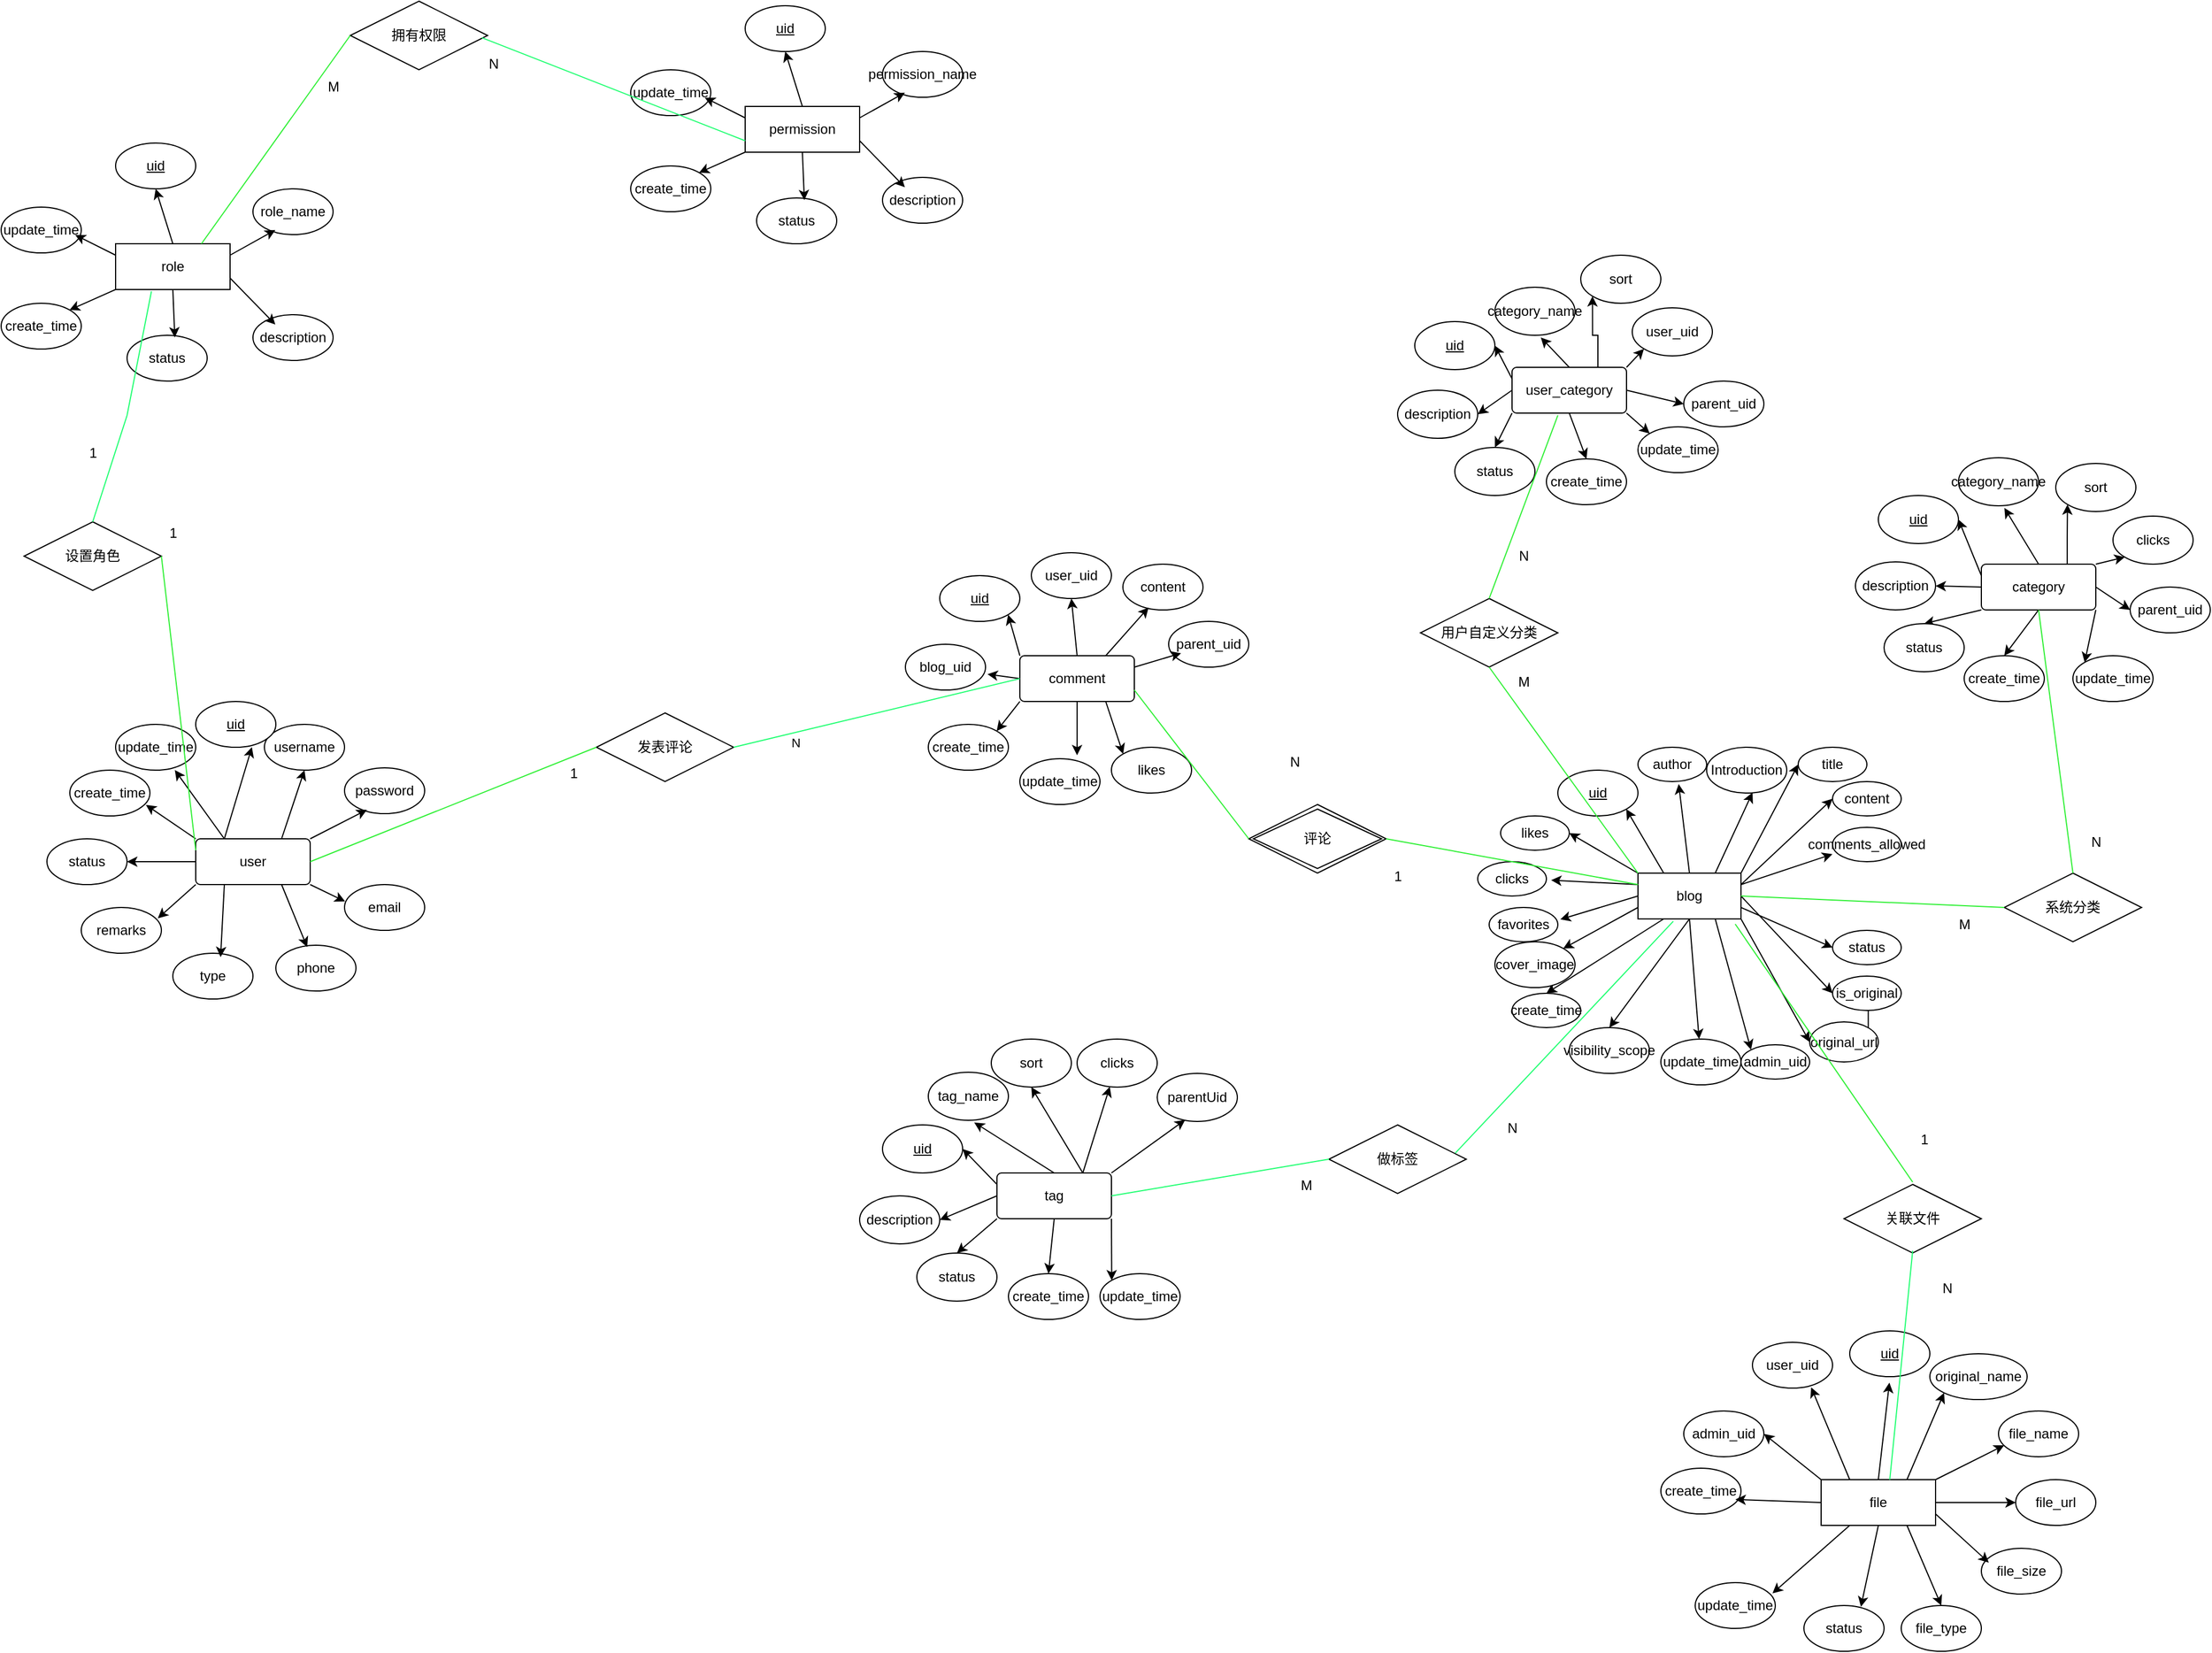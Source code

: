 <mxfile version="25.0.2">
  <diagram name="Page-1" id="9f46799a-70d6-7492-0946-bef42562c5a5">
    <mxGraphModel dx="3887" dy="1843" grid="1" gridSize="10" guides="1" tooltips="1" connect="1" arrows="1" fold="1" page="1" pageScale="1" pageWidth="1100" pageHeight="850" background="none" math="0" shadow="0">
      <root>
        <mxCell id="0" />
        <mxCell id="1" parent="0" />
        <mxCell id="ZLtcyuYyuE42bDOaXPlK-97" style="rounded=0;orthogonalLoop=1;jettySize=auto;html=1;exitX=0.25;exitY=0;exitDx=0;exitDy=0;entryX=1;entryY=1;entryDx=0;entryDy=0;" parent="1" source="ZLtcyuYyuE42bDOaXPlK-46" target="ZLtcyuYyuE42bDOaXPlK-47" edge="1">
          <mxGeometry relative="1" as="geometry" />
        </mxCell>
        <mxCell id="ZLtcyuYyuE42bDOaXPlK-98" style="rounded=0;orthogonalLoop=1;jettySize=auto;html=1;exitX=0;exitY=0;exitDx=0;exitDy=0;entryX=1;entryY=0.5;entryDx=0;entryDy=0;" parent="1" source="ZLtcyuYyuE42bDOaXPlK-46" target="ZLtcyuYyuE42bDOaXPlK-76" edge="1">
          <mxGeometry relative="1" as="geometry" />
        </mxCell>
        <mxCell id="ZLtcyuYyuE42bDOaXPlK-101" style="rounded=0;orthogonalLoop=1;jettySize=auto;html=1;exitX=0;exitY=0.75;exitDx=0;exitDy=0;entryX=1;entryY=0;entryDx=0;entryDy=0;" parent="1" source="ZLtcyuYyuE42bDOaXPlK-46" target="ZLtcyuYyuE42bDOaXPlK-78" edge="1">
          <mxGeometry relative="1" as="geometry" />
        </mxCell>
        <mxCell id="ZLtcyuYyuE42bDOaXPlK-102" style="rounded=0;orthogonalLoop=1;jettySize=auto;html=1;exitX=0.25;exitY=1;exitDx=0;exitDy=0;entryX=0.5;entryY=0;entryDx=0;entryDy=0;" parent="1" source="ZLtcyuYyuE42bDOaXPlK-46" target="ZLtcyuYyuE42bDOaXPlK-87" edge="1">
          <mxGeometry relative="1" as="geometry" />
        </mxCell>
        <mxCell id="ZLtcyuYyuE42bDOaXPlK-103" style="rounded=0;orthogonalLoop=1;jettySize=auto;html=1;exitX=0.5;exitY=1;exitDx=0;exitDy=0;entryX=0.5;entryY=0;entryDx=0;entryDy=0;" parent="1" source="ZLtcyuYyuE42bDOaXPlK-46" target="ZLtcyuYyuE42bDOaXPlK-88" edge="1">
          <mxGeometry relative="1" as="geometry" />
        </mxCell>
        <mxCell id="ZLtcyuYyuE42bDOaXPlK-104" style="rounded=0;orthogonalLoop=1;jettySize=auto;html=1;exitX=0.75;exitY=1;exitDx=0;exitDy=0;entryX=0;entryY=0;entryDx=0;entryDy=0;" parent="1" source="ZLtcyuYyuE42bDOaXPlK-46" target="ZLtcyuYyuE42bDOaXPlK-89" edge="1">
          <mxGeometry relative="1" as="geometry" />
        </mxCell>
        <mxCell id="ZLtcyuYyuE42bDOaXPlK-105" style="rounded=0;orthogonalLoop=1;jettySize=auto;html=1;exitX=1;exitY=1;exitDx=0;exitDy=0;entryX=0;entryY=0.5;entryDx=0;entryDy=0;" parent="1" source="ZLtcyuYyuE42bDOaXPlK-46" target="ZLtcyuYyuE42bDOaXPlK-85" edge="1">
          <mxGeometry relative="1" as="geometry" />
        </mxCell>
        <mxCell id="ZLtcyuYyuE42bDOaXPlK-107" style="rounded=0;orthogonalLoop=1;jettySize=auto;html=1;exitX=1;exitY=0.5;exitDx=0;exitDy=0;entryX=0;entryY=0.5;entryDx=0;entryDy=0;" parent="1" source="ZLtcyuYyuE42bDOaXPlK-46" target="ZLtcyuYyuE42bDOaXPlK-90" edge="1">
          <mxGeometry relative="1" as="geometry" />
        </mxCell>
        <mxCell id="ZLtcyuYyuE42bDOaXPlK-108" style="rounded=0;orthogonalLoop=1;jettySize=auto;html=1;exitX=1;exitY=0.25;exitDx=0;exitDy=0;entryX=0;entryY=0.5;entryDx=0;entryDy=0;" parent="1" source="ZLtcyuYyuE42bDOaXPlK-46" target="ZLtcyuYyuE42bDOaXPlK-70" edge="1">
          <mxGeometry relative="1" as="geometry" />
        </mxCell>
        <mxCell id="ZLtcyuYyuE42bDOaXPlK-109" style="rounded=0;orthogonalLoop=1;jettySize=auto;html=1;exitX=1;exitY=0;exitDx=0;exitDy=0;entryX=0;entryY=0.5;entryDx=0;entryDy=0;" parent="1" source="ZLtcyuYyuE42bDOaXPlK-46" target="ZLtcyuYyuE42bDOaXPlK-65" edge="1">
          <mxGeometry relative="1" as="geometry" />
        </mxCell>
        <mxCell id="ZKtk_AyoDZIeiduYIY-5-46" style="rounded=0;orthogonalLoop=1;jettySize=auto;html=1;exitX=0.5;exitY=1;exitDx=0;exitDy=0;" parent="1" source="ZLtcyuYyuE42bDOaXPlK-46" target="ZKtk_AyoDZIeiduYIY-5-45" edge="1">
          <mxGeometry relative="1" as="geometry" />
        </mxCell>
        <mxCell id="ZKtk_AyoDZIeiduYIY-5-118" style="edgeStyle=none;rounded=0;orthogonalLoop=1;jettySize=auto;html=1;exitX=1;exitY=0.75;exitDx=0;exitDy=0;entryX=0;entryY=0.5;entryDx=0;entryDy=0;" parent="1" source="ZLtcyuYyuE42bDOaXPlK-46" target="ZKtk_AyoDZIeiduYIY-5-117" edge="1">
          <mxGeometry relative="1" as="geometry" />
        </mxCell>
        <mxCell id="ZLtcyuYyuE42bDOaXPlK-46" value="blog" style="whiteSpace=wrap;html=1;align=center;" parent="1" vertex="1">
          <mxGeometry x="210" y="140" width="90" height="40" as="geometry" />
        </mxCell>
        <mxCell id="ZLtcyuYyuE42bDOaXPlK-47" value="uid" style="ellipse;whiteSpace=wrap;html=1;align=center;fontStyle=4;" parent="1" vertex="1">
          <mxGeometry x="140" y="50" width="70" height="40" as="geometry" />
        </mxCell>
        <mxCell id="ZLtcyuYyuE42bDOaXPlK-50" value="author" style="ellipse;whiteSpace=wrap;html=1;align=center;" parent="1" vertex="1">
          <mxGeometry x="210" y="30" width="60" height="30" as="geometry" />
        </mxCell>
        <mxCell id="ZLtcyuYyuE42bDOaXPlK-65" value="title" style="ellipse;whiteSpace=wrap;html=1;align=center;" parent="1" vertex="1">
          <mxGeometry x="350" y="30" width="60" height="30" as="geometry" />
        </mxCell>
        <mxCell id="ZLtcyuYyuE42bDOaXPlK-68" value="Introduction" style="ellipse;whiteSpace=wrap;html=1;align=center;" parent="1" vertex="1">
          <mxGeometry x="270" y="30" width="70" height="40" as="geometry" />
        </mxCell>
        <mxCell id="ZLtcyuYyuE42bDOaXPlK-70" value="content" style="ellipse;whiteSpace=wrap;html=1;align=center;" parent="1" vertex="1">
          <mxGeometry x="380" y="60" width="60" height="30" as="geometry" />
        </mxCell>
        <mxCell id="ZLtcyuYyuE42bDOaXPlK-72" value="clicks" style="ellipse;whiteSpace=wrap;html=1;align=center;" parent="1" vertex="1">
          <mxGeometry x="70" y="130" width="60" height="30" as="geometry" />
        </mxCell>
        <mxCell id="ZLtcyuYyuE42bDOaXPlK-74" value="favorites" style="ellipse;whiteSpace=wrap;html=1;align=center;" parent="1" vertex="1">
          <mxGeometry x="80" y="170" width="60" height="30" as="geometry" />
        </mxCell>
        <mxCell id="ZLtcyuYyuE42bDOaXPlK-76" value="likes" style="ellipse;whiteSpace=wrap;html=1;align=center;" parent="1" vertex="1">
          <mxGeometry x="90" y="90" width="60" height="30" as="geometry" />
        </mxCell>
        <mxCell id="ZLtcyuYyuE42bDOaXPlK-78" value="cover_image" style="ellipse;whiteSpace=wrap;html=1;align=center;" parent="1" vertex="1">
          <mxGeometry x="85" y="200" width="70" height="40" as="geometry" />
        </mxCell>
        <mxCell id="ZLtcyuYyuE42bDOaXPlK-85" value="original_url" style="ellipse;whiteSpace=wrap;html=1;align=center;" parent="1" vertex="1">
          <mxGeometry x="360" y="270" width="60" height="35" as="geometry" />
        </mxCell>
        <mxCell id="ZLtcyuYyuE42bDOaXPlK-87" value="create_time" style="ellipse;whiteSpace=wrap;html=1;align=center;" parent="1" vertex="1">
          <mxGeometry x="100" y="245" width="60" height="30" as="geometry" />
        </mxCell>
        <mxCell id="ZLtcyuYyuE42bDOaXPlK-88" value="visibility_scope" style="ellipse;whiteSpace=wrap;html=1;align=center;" parent="1" vertex="1">
          <mxGeometry x="150" y="275" width="70" height="40" as="geometry" />
        </mxCell>
        <mxCell id="ZLtcyuYyuE42bDOaXPlK-89" value="admin_uid" style="ellipse;whiteSpace=wrap;html=1;align=center;" parent="1" vertex="1">
          <mxGeometry x="300" y="290" width="60" height="30" as="geometry" />
        </mxCell>
        <mxCell id="ZLtcyuYyuE42bDOaXPlK-95" style="rounded=0;orthogonalLoop=1;jettySize=auto;html=1;exitX=0.5;exitY=0;exitDx=0;exitDy=0;entryX=0.593;entryY=1.071;entryDx=0;entryDy=0;entryPerimeter=0;" parent="1" source="ZLtcyuYyuE42bDOaXPlK-46" target="ZLtcyuYyuE42bDOaXPlK-50" edge="1">
          <mxGeometry relative="1" as="geometry" />
        </mxCell>
        <mxCell id="ZLtcyuYyuE42bDOaXPlK-96" style="rounded=0;orthogonalLoop=1;jettySize=auto;html=1;exitX=0.75;exitY=0;exitDx=0;exitDy=0;entryX=0.573;entryY=0.989;entryDx=0;entryDy=0;entryPerimeter=0;" parent="1" source="ZLtcyuYyuE42bDOaXPlK-46" target="ZLtcyuYyuE42bDOaXPlK-68" edge="1">
          <mxGeometry relative="1" as="geometry" />
        </mxCell>
        <mxCell id="ZLtcyuYyuE42bDOaXPlK-99" style="rounded=0;orthogonalLoop=1;jettySize=auto;html=1;exitX=0;exitY=0.25;exitDx=0;exitDy=0;entryX=1.069;entryY=0.538;entryDx=0;entryDy=0;entryPerimeter=0;" parent="1" source="ZLtcyuYyuE42bDOaXPlK-46" target="ZLtcyuYyuE42bDOaXPlK-72" edge="1">
          <mxGeometry relative="1" as="geometry" />
        </mxCell>
        <mxCell id="ZLtcyuYyuE42bDOaXPlK-100" style="rounded=0;orthogonalLoop=1;jettySize=auto;html=1;exitX=0;exitY=0.5;exitDx=0;exitDy=0;entryX=1.036;entryY=0.348;entryDx=0;entryDy=0;entryPerimeter=0;" parent="1" source="ZLtcyuYyuE42bDOaXPlK-46" target="ZLtcyuYyuE42bDOaXPlK-74" edge="1">
          <mxGeometry relative="1" as="geometry" />
        </mxCell>
        <mxCell id="ZKtk_AyoDZIeiduYIY-5-20" style="edgeStyle=orthogonalEdgeStyle;rounded=0;orthogonalLoop=1;jettySize=auto;html=1;exitX=0.75;exitY=0;exitDx=0;exitDy=0;entryX=0;entryY=1;entryDx=0;entryDy=0;" parent="1" source="ZKtk_AyoDZIeiduYIY-5-1" target="ZKtk_AyoDZIeiduYIY-5-11" edge="1">
          <mxGeometry relative="1" as="geometry" />
        </mxCell>
        <mxCell id="ZKtk_AyoDZIeiduYIY-5-21" style="rounded=0;orthogonalLoop=1;jettySize=auto;html=1;exitX=0;exitY=0.25;exitDx=0;exitDy=0;entryX=1;entryY=0.5;entryDx=0;entryDy=0;" parent="1" source="ZKtk_AyoDZIeiduYIY-5-1" target="ZKtk_AyoDZIeiduYIY-5-5" edge="1">
          <mxGeometry relative="1" as="geometry" />
        </mxCell>
        <mxCell id="ZKtk_AyoDZIeiduYIY-5-22" style="rounded=0;orthogonalLoop=1;jettySize=auto;html=1;exitX=0;exitY=0.5;exitDx=0;exitDy=0;entryX=1;entryY=0.5;entryDx=0;entryDy=0;" parent="1" source="ZKtk_AyoDZIeiduYIY-5-1" target="ZKtk_AyoDZIeiduYIY-5-12" edge="1">
          <mxGeometry relative="1" as="geometry" />
        </mxCell>
        <mxCell id="ZKtk_AyoDZIeiduYIY-5-23" style="rounded=0;orthogonalLoop=1;jettySize=auto;html=1;exitX=0;exitY=1;exitDx=0;exitDy=0;entryX=0.5;entryY=0;entryDx=0;entryDy=0;" parent="1" source="ZKtk_AyoDZIeiduYIY-5-1" target="ZKtk_AyoDZIeiduYIY-5-13" edge="1">
          <mxGeometry relative="1" as="geometry" />
        </mxCell>
        <mxCell id="ZKtk_AyoDZIeiduYIY-5-24" style="rounded=0;orthogonalLoop=1;jettySize=auto;html=1;exitX=0.5;exitY=1;exitDx=0;exitDy=0;entryX=0.5;entryY=0;entryDx=0;entryDy=0;" parent="1" source="ZKtk_AyoDZIeiduYIY-5-1" target="ZKtk_AyoDZIeiduYIY-5-14" edge="1">
          <mxGeometry relative="1" as="geometry" />
        </mxCell>
        <mxCell id="ZKtk_AyoDZIeiduYIY-5-25" style="rounded=0;orthogonalLoop=1;jettySize=auto;html=1;exitX=1;exitY=1;exitDx=0;exitDy=0;entryX=0;entryY=0;entryDx=0;entryDy=0;" parent="1" source="ZKtk_AyoDZIeiduYIY-5-1" target="ZKtk_AyoDZIeiduYIY-5-17" edge="1">
          <mxGeometry relative="1" as="geometry" />
        </mxCell>
        <mxCell id="ZKtk_AyoDZIeiduYIY-5-26" style="rounded=0;orthogonalLoop=1;jettySize=auto;html=1;exitX=1;exitY=0.5;exitDx=0;exitDy=0;entryX=0;entryY=0.5;entryDx=0;entryDy=0;" parent="1" source="ZKtk_AyoDZIeiduYIY-5-1" target="ZKtk_AyoDZIeiduYIY-5-15" edge="1">
          <mxGeometry relative="1" as="geometry" />
        </mxCell>
        <mxCell id="ZKtk_AyoDZIeiduYIY-5-60" style="rounded=0;orthogonalLoop=1;jettySize=auto;html=1;exitX=1;exitY=0;exitDx=0;exitDy=0;entryX=0;entryY=1;entryDx=0;entryDy=0;" parent="1" source="ZKtk_AyoDZIeiduYIY-5-1" target="ZKtk_AyoDZIeiduYIY-5-59" edge="1">
          <mxGeometry relative="1" as="geometry" />
        </mxCell>
        <mxCell id="ZKtk_AyoDZIeiduYIY-5-1" value="category" style="rounded=1;arcSize=10;whiteSpace=wrap;html=1;align=center;" parent="1" vertex="1">
          <mxGeometry x="510" y="-130" width="100" height="40" as="geometry" />
        </mxCell>
        <mxCell id="ZKtk_AyoDZIeiduYIY-5-3" value="&lt;span style=&quot;color: rgba(0, 0, 0, 0); font-family: monospace; font-size: 0px; text-align: start;&quot;&gt;%3CmxGraphModel%3E%3Croot%3E%3CmxCell%20id%3D%220%22%2F%3E%3CmxCell%20id%3D%221%22%20parent%3D%220%22%2F%3E%3CmxCell%20id%3D%222%22%20value%3D%22uid%22%20style%3D%22ellipse%3BwhiteSpace%3Dwrap%3Bhtml%3D1%3Balign%3Dcenter%3BfontStyle%3D4%3B%22%20vertex%3D%221%22%20parent%3D%221%22%3E%3CmxGeometry%20x%3D%22140%22%20y%3D%2250%22%20width%3D%2270%22%20height%3D%2240%22%20as%3D%22geometry%22%2F%3E%3C%2FmxCell%3E%3C%2Froot%3E%3C%2FmxGraphModel%3E&lt;/span&gt;" style="text;html=1;align=center;verticalAlign=middle;resizable=0;points=[];autosize=1;strokeColor=none;fillColor=none;" parent="1" vertex="1">
          <mxGeometry x="490" y="-212" width="20" height="30" as="geometry" />
        </mxCell>
        <mxCell id="ZKtk_AyoDZIeiduYIY-5-5" value="uid" style="ellipse;whiteSpace=wrap;html=1;align=center;fontStyle=4;" parent="1" vertex="1">
          <mxGeometry x="420" y="-190" width="70" height="42" as="geometry" />
        </mxCell>
        <mxCell id="ZKtk_AyoDZIeiduYIY-5-10" value="category_name" style="ellipse;whiteSpace=wrap;html=1;align=center;" parent="1" vertex="1">
          <mxGeometry x="490" y="-223" width="70" height="42" as="geometry" />
        </mxCell>
        <mxCell id="ZKtk_AyoDZIeiduYIY-5-11" value="sort" style="ellipse;whiteSpace=wrap;html=1;align=center;" parent="1" vertex="1">
          <mxGeometry x="575" y="-218" width="70" height="42" as="geometry" />
        </mxCell>
        <mxCell id="ZKtk_AyoDZIeiduYIY-5-12" value="description" style="ellipse;whiteSpace=wrap;html=1;align=center;" parent="1" vertex="1">
          <mxGeometry x="400" y="-132" width="70" height="42" as="geometry" />
        </mxCell>
        <mxCell id="ZKtk_AyoDZIeiduYIY-5-13" value="status" style="ellipse;whiteSpace=wrap;html=1;align=center;" parent="1" vertex="1">
          <mxGeometry x="425" y="-78" width="70" height="42" as="geometry" />
        </mxCell>
        <mxCell id="ZKtk_AyoDZIeiduYIY-5-14" value="create_time" style="ellipse;whiteSpace=wrap;html=1;align=center;" parent="1" vertex="1">
          <mxGeometry x="495" y="-50" width="70" height="40" as="geometry" />
        </mxCell>
        <mxCell id="ZKtk_AyoDZIeiduYIY-5-15" value="parent_uid" style="ellipse;whiteSpace=wrap;html=1;align=center;" parent="1" vertex="1">
          <mxGeometry x="640" y="-110" width="70" height="40" as="geometry" />
        </mxCell>
        <mxCell id="ZKtk_AyoDZIeiduYIY-5-17" value="update_time" style="ellipse;whiteSpace=wrap;html=1;align=center;" parent="1" vertex="1">
          <mxGeometry x="590" y="-50" width="70" height="40" as="geometry" />
        </mxCell>
        <mxCell id="ZKtk_AyoDZIeiduYIY-5-19" style="rounded=0;orthogonalLoop=1;jettySize=auto;html=1;exitX=0.5;exitY=0;exitDx=0;exitDy=0;entryX=0.573;entryY=1.044;entryDx=0;entryDy=0;entryPerimeter=0;" parent="1" source="ZKtk_AyoDZIeiduYIY-5-1" target="ZKtk_AyoDZIeiduYIY-5-10" edge="1">
          <mxGeometry relative="1" as="geometry" />
        </mxCell>
        <mxCell id="ZKtk_AyoDZIeiduYIY-5-27" style="edgeStyle=orthogonalEdgeStyle;rounded=0;orthogonalLoop=1;jettySize=auto;html=1;exitX=0.75;exitY=0;exitDx=0;exitDy=0;entryX=0;entryY=1;entryDx=0;entryDy=0;" parent="1" source="ZKtk_AyoDZIeiduYIY-5-34" target="ZKtk_AyoDZIeiduYIY-5-38" edge="1">
          <mxGeometry relative="1" as="geometry" />
        </mxCell>
        <mxCell id="ZKtk_AyoDZIeiduYIY-5-28" style="rounded=0;orthogonalLoop=1;jettySize=auto;html=1;exitX=0;exitY=0.25;exitDx=0;exitDy=0;entryX=1;entryY=0.5;entryDx=0;entryDy=0;" parent="1" source="ZKtk_AyoDZIeiduYIY-5-34" target="ZKtk_AyoDZIeiduYIY-5-36" edge="1">
          <mxGeometry relative="1" as="geometry" />
        </mxCell>
        <mxCell id="ZKtk_AyoDZIeiduYIY-5-29" style="rounded=0;orthogonalLoop=1;jettySize=auto;html=1;exitX=0;exitY=0.5;exitDx=0;exitDy=0;entryX=1;entryY=0.5;entryDx=0;entryDy=0;" parent="1" source="ZKtk_AyoDZIeiduYIY-5-34" target="ZKtk_AyoDZIeiduYIY-5-39" edge="1">
          <mxGeometry relative="1" as="geometry" />
        </mxCell>
        <mxCell id="ZKtk_AyoDZIeiduYIY-5-30" style="rounded=0;orthogonalLoop=1;jettySize=auto;html=1;exitX=0;exitY=1;exitDx=0;exitDy=0;entryX=0.5;entryY=0;entryDx=0;entryDy=0;" parent="1" source="ZKtk_AyoDZIeiduYIY-5-34" target="ZKtk_AyoDZIeiduYIY-5-40" edge="1">
          <mxGeometry relative="1" as="geometry" />
        </mxCell>
        <mxCell id="ZKtk_AyoDZIeiduYIY-5-31" style="rounded=0;orthogonalLoop=1;jettySize=auto;html=1;exitX=0.5;exitY=1;exitDx=0;exitDy=0;entryX=0.5;entryY=0;entryDx=0;entryDy=0;" parent="1" source="ZKtk_AyoDZIeiduYIY-5-34" target="ZKtk_AyoDZIeiduYIY-5-41" edge="1">
          <mxGeometry relative="1" as="geometry" />
        </mxCell>
        <mxCell id="ZKtk_AyoDZIeiduYIY-5-32" style="rounded=0;orthogonalLoop=1;jettySize=auto;html=1;exitX=1;exitY=1;exitDx=0;exitDy=0;entryX=0;entryY=0;entryDx=0;entryDy=0;" parent="1" source="ZKtk_AyoDZIeiduYIY-5-34" target="ZKtk_AyoDZIeiduYIY-5-43" edge="1">
          <mxGeometry relative="1" as="geometry" />
        </mxCell>
        <mxCell id="ZKtk_AyoDZIeiduYIY-5-33" style="rounded=0;orthogonalLoop=1;jettySize=auto;html=1;exitX=1;exitY=0.5;exitDx=0;exitDy=0;entryX=0;entryY=0.5;entryDx=0;entryDy=0;" parent="1" source="ZKtk_AyoDZIeiduYIY-5-34" target="ZKtk_AyoDZIeiduYIY-5-42" edge="1">
          <mxGeometry relative="1" as="geometry" />
        </mxCell>
        <mxCell id="ZKtk_AyoDZIeiduYIY-5-115" style="edgeStyle=none;rounded=0;orthogonalLoop=1;jettySize=auto;html=1;exitX=1;exitY=0;exitDx=0;exitDy=0;entryX=0;entryY=1;entryDx=0;entryDy=0;" parent="1" source="ZKtk_AyoDZIeiduYIY-5-34" target="ZKtk_AyoDZIeiduYIY-5-113" edge="1">
          <mxGeometry relative="1" as="geometry" />
        </mxCell>
        <mxCell id="ZKtk_AyoDZIeiduYIY-5-34" value="user_category" style="rounded=1;arcSize=10;whiteSpace=wrap;html=1;align=center;" parent="1" vertex="1">
          <mxGeometry x="100" y="-302" width="100" height="40" as="geometry" />
        </mxCell>
        <mxCell id="ZKtk_AyoDZIeiduYIY-5-35" value="&lt;span style=&quot;color: rgba(0, 0, 0, 0); font-family: monospace; font-size: 0px; text-align: start;&quot;&gt;%3CmxGraphModel%3E%3Croot%3E%3CmxCell%20id%3D%220%22%2F%3E%3CmxCell%20id%3D%221%22%20parent%3D%220%22%2F%3E%3CmxCell%20id%3D%222%22%20value%3D%22uid%22%20style%3D%22ellipse%3BwhiteSpace%3Dwrap%3Bhtml%3D1%3Balign%3Dcenter%3BfontStyle%3D4%3B%22%20vertex%3D%221%22%20parent%3D%221%22%3E%3CmxGeometry%20x%3D%22140%22%20y%3D%2250%22%20width%3D%2270%22%20height%3D%2240%22%20as%3D%22geometry%22%2F%3E%3C%2FmxCell%3E%3C%2Froot%3E%3C%2FmxGraphModel%3E&lt;/span&gt;" style="text;html=1;align=center;verticalAlign=middle;resizable=0;points=[];autosize=1;strokeColor=none;fillColor=none;" parent="1" vertex="1">
          <mxGeometry x="80" y="-384" width="20" height="30" as="geometry" />
        </mxCell>
        <mxCell id="ZKtk_AyoDZIeiduYIY-5-36" value="uid" style="ellipse;whiteSpace=wrap;html=1;align=center;fontStyle=4;" parent="1" vertex="1">
          <mxGeometry x="15" y="-342" width="70" height="42" as="geometry" />
        </mxCell>
        <mxCell id="ZKtk_AyoDZIeiduYIY-5-37" value="category_name" style="ellipse;whiteSpace=wrap;html=1;align=center;" parent="1" vertex="1">
          <mxGeometry x="85" y="-372" width="70" height="42" as="geometry" />
        </mxCell>
        <mxCell id="ZKtk_AyoDZIeiduYIY-5-38" value="sort" style="ellipse;whiteSpace=wrap;html=1;align=center;" parent="1" vertex="1">
          <mxGeometry x="160" y="-400" width="70" height="42" as="geometry" />
        </mxCell>
        <mxCell id="ZKtk_AyoDZIeiduYIY-5-39" value="description" style="ellipse;whiteSpace=wrap;html=1;align=center;" parent="1" vertex="1">
          <mxGeometry y="-282" width="70" height="42" as="geometry" />
        </mxCell>
        <mxCell id="ZKtk_AyoDZIeiduYIY-5-40" value="status" style="ellipse;whiteSpace=wrap;html=1;align=center;" parent="1" vertex="1">
          <mxGeometry x="50" y="-232" width="70" height="42" as="geometry" />
        </mxCell>
        <mxCell id="ZKtk_AyoDZIeiduYIY-5-41" value="create_time" style="ellipse;whiteSpace=wrap;html=1;align=center;" parent="1" vertex="1">
          <mxGeometry x="130" y="-222" width="70" height="40" as="geometry" />
        </mxCell>
        <mxCell id="ZKtk_AyoDZIeiduYIY-5-42" value="parent_uid" style="ellipse;whiteSpace=wrap;html=1;align=center;" parent="1" vertex="1">
          <mxGeometry x="250" y="-290" width="70" height="40" as="geometry" />
        </mxCell>
        <mxCell id="ZKtk_AyoDZIeiduYIY-5-43" value="update_time" style="ellipse;whiteSpace=wrap;html=1;align=center;" parent="1" vertex="1">
          <mxGeometry x="210" y="-250" width="70" height="40" as="geometry" />
        </mxCell>
        <mxCell id="ZKtk_AyoDZIeiduYIY-5-44" style="rounded=0;orthogonalLoop=1;jettySize=auto;html=1;exitX=0.5;exitY=0;exitDx=0;exitDy=0;entryX=0.573;entryY=1.044;entryDx=0;entryDy=0;entryPerimeter=0;" parent="1" source="ZKtk_AyoDZIeiduYIY-5-34" target="ZKtk_AyoDZIeiduYIY-5-37" edge="1">
          <mxGeometry relative="1" as="geometry" />
        </mxCell>
        <mxCell id="ZKtk_AyoDZIeiduYIY-5-45" value="update_time" style="ellipse;whiteSpace=wrap;html=1;align=center;" parent="1" vertex="1">
          <mxGeometry x="230" y="285" width="70" height="40" as="geometry" />
        </mxCell>
        <mxCell id="ZKtk_AyoDZIeiduYIY-5-47" value="系统分类" style="shape=rhombus;perimeter=rhombusPerimeter;whiteSpace=wrap;html=1;align=center;" parent="1" vertex="1">
          <mxGeometry x="530" y="140" width="120" height="60" as="geometry" />
        </mxCell>
        <mxCell id="ZKtk_AyoDZIeiduYIY-5-50" value="" style="endArrow=none;html=1;rounded=0;entryX=0;entryY=0.5;entryDx=0;entryDy=0;exitX=1;exitY=0.5;exitDx=0;exitDy=0;fillColor=#21FF72;strokeColor=#30F036;" parent="1" source="ZLtcyuYyuE42bDOaXPlK-46" target="ZKtk_AyoDZIeiduYIY-5-47" edge="1">
          <mxGeometry relative="1" as="geometry">
            <mxPoint x="470" y="260" as="sourcePoint" />
            <mxPoint x="630" y="260" as="targetPoint" />
          </mxGeometry>
        </mxCell>
        <mxCell id="ZKtk_AyoDZIeiduYIY-5-52" value="" style="endArrow=none;html=1;rounded=0;exitX=0.5;exitY=0;exitDx=0;exitDy=0;entryX=0.5;entryY=1;entryDx=0;entryDy=0;strokeColor=#30F036;" parent="1" source="ZKtk_AyoDZIeiduYIY-5-47" target="ZKtk_AyoDZIeiduYIY-5-1" edge="1">
          <mxGeometry relative="1" as="geometry">
            <mxPoint x="540" y="80" as="sourcePoint" />
            <mxPoint x="700" y="80" as="targetPoint" />
          </mxGeometry>
        </mxCell>
        <mxCell id="ZKtk_AyoDZIeiduYIY-5-53" value="M" style="text;html=1;align=center;verticalAlign=middle;resizable=0;points=[];autosize=1;strokeColor=none;fillColor=none;" parent="1" vertex="1">
          <mxGeometry x="480" y="170" width="30" height="30" as="geometry" />
        </mxCell>
        <mxCell id="ZKtk_AyoDZIeiduYIY-5-54" value="N" style="text;html=1;align=center;verticalAlign=middle;resizable=0;points=[];autosize=1;strokeColor=none;fillColor=none;" parent="1" vertex="1">
          <mxGeometry x="595" y="98" width="30" height="30" as="geometry" />
        </mxCell>
        <mxCell id="ZKtk_AyoDZIeiduYIY-5-55" value="用户自定义分类" style="shape=rhombus;perimeter=rhombusPerimeter;whiteSpace=wrap;html=1;align=center;" parent="1" vertex="1">
          <mxGeometry x="20" y="-100" width="120" height="60" as="geometry" />
        </mxCell>
        <mxCell id="ZKtk_AyoDZIeiduYIY-5-56" value="" style="endArrow=none;html=1;rounded=0;exitX=0.5;exitY=1;exitDx=0;exitDy=0;entryX=0;entryY=0;entryDx=0;entryDy=0;strokeColor=#30F036;" parent="1" source="ZKtk_AyoDZIeiduYIY-5-55" target="ZLtcyuYyuE42bDOaXPlK-46" edge="1">
          <mxGeometry relative="1" as="geometry">
            <mxPoint x="120" y="-40" as="sourcePoint" />
            <mxPoint x="280" y="-40" as="targetPoint" />
          </mxGeometry>
        </mxCell>
        <mxCell id="ZKtk_AyoDZIeiduYIY-5-57" value="" style="endArrow=none;html=1;rounded=0;exitX=0.5;exitY=0;exitDx=0;exitDy=0;strokeColor=#30F036;" parent="1" source="ZKtk_AyoDZIeiduYIY-5-55" edge="1">
          <mxGeometry relative="1" as="geometry">
            <mxPoint x="190" y="-110" as="sourcePoint" />
            <mxPoint x="140" y="-260" as="targetPoint" />
          </mxGeometry>
        </mxCell>
        <mxCell id="ZKtk_AyoDZIeiduYIY-5-70" style="edgeStyle=none;rounded=0;orthogonalLoop=1;jettySize=auto;html=1;exitX=0.5;exitY=0;exitDx=0;exitDy=0;entryX=0.5;entryY=1;entryDx=0;entryDy=0;" parent="1" source="ZKtk_AyoDZIeiduYIY-5-58" target="ZKtk_AyoDZIeiduYIY-5-62" edge="1">
          <mxGeometry relative="1" as="geometry" />
        </mxCell>
        <mxCell id="ZKtk_AyoDZIeiduYIY-5-73" style="edgeStyle=none;rounded=0;orthogonalLoop=1;jettySize=auto;html=1;exitX=0.75;exitY=1;exitDx=0;exitDy=0;entryX=0;entryY=0;entryDx=0;entryDy=0;" parent="1" source="ZKtk_AyoDZIeiduYIY-5-58" target="ZKtk_AyoDZIeiduYIY-5-67" edge="1">
          <mxGeometry relative="1" as="geometry" />
        </mxCell>
        <mxCell id="ZKtk_AyoDZIeiduYIY-5-75" style="edgeStyle=none;rounded=0;orthogonalLoop=1;jettySize=auto;html=1;exitX=0;exitY=1;exitDx=0;exitDy=0;entryX=1;entryY=0;entryDx=0;entryDy=0;" parent="1" source="ZKtk_AyoDZIeiduYIY-5-58" target="ZKtk_AyoDZIeiduYIY-5-68" edge="1">
          <mxGeometry relative="1" as="geometry" />
        </mxCell>
        <mxCell id="ZKtk_AyoDZIeiduYIY-5-77" style="edgeStyle=none;rounded=0;orthogonalLoop=1;jettySize=auto;html=1;exitX=0;exitY=0;exitDx=0;exitDy=0;entryX=1;entryY=1;entryDx=0;entryDy=0;" parent="1" source="ZKtk_AyoDZIeiduYIY-5-58" target="ZKtk_AyoDZIeiduYIY-5-61" edge="1">
          <mxGeometry relative="1" as="geometry" />
        </mxCell>
        <mxCell id="ZKtk_AyoDZIeiduYIY-5-58" value="comment" style="rounded=1;arcSize=10;whiteSpace=wrap;html=1;align=center;" parent="1" vertex="1">
          <mxGeometry x="-330" y="-50" width="100" height="40" as="geometry" />
        </mxCell>
        <mxCell id="ZKtk_AyoDZIeiduYIY-5-59" value="clicks" style="ellipse;whiteSpace=wrap;html=1;align=center;" parent="1" vertex="1">
          <mxGeometry x="625" y="-172" width="70" height="42" as="geometry" />
        </mxCell>
        <mxCell id="ZKtk_AyoDZIeiduYIY-5-61" value="uid" style="ellipse;whiteSpace=wrap;html=1;align=center;fontStyle=4;" parent="1" vertex="1">
          <mxGeometry x="-400" y="-120" width="70" height="40" as="geometry" />
        </mxCell>
        <mxCell id="ZKtk_AyoDZIeiduYIY-5-62" value="user_uid" style="ellipse;whiteSpace=wrap;html=1;align=center;" parent="1" vertex="1">
          <mxGeometry x="-320" y="-140" width="70" height="40" as="geometry" />
        </mxCell>
        <mxCell id="ZKtk_AyoDZIeiduYIY-5-63" value="blog_uid" style="ellipse;whiteSpace=wrap;html=1;align=center;" parent="1" vertex="1">
          <mxGeometry x="-430" y="-60" width="70" height="40" as="geometry" />
        </mxCell>
        <mxCell id="ZKtk_AyoDZIeiduYIY-5-65" value="content" style="ellipse;whiteSpace=wrap;html=1;align=center;" parent="1" vertex="1">
          <mxGeometry x="-240" y="-130" width="70" height="40" as="geometry" />
        </mxCell>
        <mxCell id="ZKtk_AyoDZIeiduYIY-5-66" value="parent_uid" style="ellipse;whiteSpace=wrap;html=1;align=center;" parent="1" vertex="1">
          <mxGeometry x="-200" y="-80" width="70" height="40" as="geometry" />
        </mxCell>
        <mxCell id="ZKtk_AyoDZIeiduYIY-5-67" value="likes" style="ellipse;whiteSpace=wrap;html=1;align=center;" parent="1" vertex="1">
          <mxGeometry x="-250" y="30" width="70" height="40" as="geometry" />
        </mxCell>
        <mxCell id="ZKtk_AyoDZIeiduYIY-5-68" value="create_time" style="ellipse;whiteSpace=wrap;html=1;align=center;" parent="1" vertex="1">
          <mxGeometry x="-410" y="10" width="70" height="40" as="geometry" />
        </mxCell>
        <mxCell id="ZKtk_AyoDZIeiduYIY-5-69" value="update_time" style="ellipse;whiteSpace=wrap;html=1;align=center;" parent="1" vertex="1">
          <mxGeometry x="-330" y="40" width="70" height="40" as="geometry" />
        </mxCell>
        <mxCell id="ZKtk_AyoDZIeiduYIY-5-71" style="edgeStyle=none;rounded=0;orthogonalLoop=1;jettySize=auto;html=1;exitX=0.75;exitY=0;exitDx=0;exitDy=0;entryX=0.321;entryY=0.946;entryDx=0;entryDy=0;entryPerimeter=0;" parent="1" source="ZKtk_AyoDZIeiduYIY-5-58" target="ZKtk_AyoDZIeiduYIY-5-65" edge="1">
          <mxGeometry relative="1" as="geometry" />
        </mxCell>
        <mxCell id="ZKtk_AyoDZIeiduYIY-5-72" style="edgeStyle=none;rounded=0;orthogonalLoop=1;jettySize=auto;html=1;exitX=1;exitY=0.25;exitDx=0;exitDy=0;entryX=0.155;entryY=0.696;entryDx=0;entryDy=0;entryPerimeter=0;" parent="1" source="ZKtk_AyoDZIeiduYIY-5-58" target="ZKtk_AyoDZIeiduYIY-5-66" edge="1">
          <mxGeometry relative="1" as="geometry" />
        </mxCell>
        <mxCell id="ZKtk_AyoDZIeiduYIY-5-74" style="edgeStyle=none;rounded=0;orthogonalLoop=1;jettySize=auto;html=1;exitX=0.5;exitY=1;exitDx=0;exitDy=0;entryX=0.714;entryY=-0.075;entryDx=0;entryDy=0;entryPerimeter=0;" parent="1" source="ZKtk_AyoDZIeiduYIY-5-58" target="ZKtk_AyoDZIeiduYIY-5-69" edge="1">
          <mxGeometry relative="1" as="geometry" />
        </mxCell>
        <mxCell id="ZKtk_AyoDZIeiduYIY-5-76" style="edgeStyle=none;rounded=0;orthogonalLoop=1;jettySize=auto;html=1;exitX=0;exitY=0.5;exitDx=0;exitDy=0;entryX=1.024;entryY=0.654;entryDx=0;entryDy=0;entryPerimeter=0;" parent="1" source="ZKtk_AyoDZIeiduYIY-5-58" target="ZKtk_AyoDZIeiduYIY-5-63" edge="1">
          <mxGeometry relative="1" as="geometry" />
        </mxCell>
        <mxCell id="ZKtk_AyoDZIeiduYIY-5-78" value="评论" style="shape=rhombus;double=1;perimeter=rhombusPerimeter;whiteSpace=wrap;html=1;align=center;" parent="1" vertex="1">
          <mxGeometry x="-130" y="80" width="120" height="60" as="geometry" />
        </mxCell>
        <mxCell id="ZKtk_AyoDZIeiduYIY-5-80" value="" style="endArrow=none;html=1;rounded=0;exitX=1;exitY=0.5;exitDx=0;exitDy=0;entryX=0;entryY=0.25;entryDx=0;entryDy=0;strokeColor=#30F036;" parent="1" source="ZKtk_AyoDZIeiduYIY-5-78" target="ZLtcyuYyuE42bDOaXPlK-46" edge="1">
          <mxGeometry relative="1" as="geometry">
            <mxPoint x="90" y="20" as="sourcePoint" />
            <mxPoint x="250" y="20" as="targetPoint" />
          </mxGeometry>
        </mxCell>
        <mxCell id="ZKtk_AyoDZIeiduYIY-5-82" value="" style="endArrow=none;html=1;rounded=0;exitX=1;exitY=0.75;exitDx=0;exitDy=0;entryX=0;entryY=0.5;entryDx=0;entryDy=0;strokeColor=#30F036;" parent="1" source="ZKtk_AyoDZIeiduYIY-5-58" target="ZKtk_AyoDZIeiduYIY-5-78" edge="1">
          <mxGeometry relative="1" as="geometry">
            <mxPoint x="-170" y="10" as="sourcePoint" />
            <mxPoint x="-10" y="10" as="targetPoint" />
          </mxGeometry>
        </mxCell>
        <mxCell id="ZKtk_AyoDZIeiduYIY-5-83" value="1" style="text;html=1;align=center;verticalAlign=middle;resizable=0;points=[];autosize=1;strokeColor=none;fillColor=none;" parent="1" vertex="1">
          <mxGeometry x="-15" y="128" width="30" height="30" as="geometry" />
        </mxCell>
        <mxCell id="ZKtk_AyoDZIeiduYIY-5-84" value="N" style="text;html=1;align=center;verticalAlign=middle;resizable=0;points=[];autosize=1;strokeColor=none;fillColor=none;" parent="1" vertex="1">
          <mxGeometry x="-105" y="28" width="30" height="30" as="geometry" />
        </mxCell>
        <mxCell id="ZKtk_AyoDZIeiduYIY-5-85" value="M" style="text;html=1;align=center;verticalAlign=middle;resizable=0;points=[];autosize=1;strokeColor=none;fillColor=none;" parent="1" vertex="1">
          <mxGeometry x="95" y="-42" width="30" height="30" as="geometry" />
        </mxCell>
        <mxCell id="ZKtk_AyoDZIeiduYIY-5-86" value="N" style="text;html=1;align=center;verticalAlign=middle;resizable=0;points=[];autosize=1;strokeColor=none;fillColor=none;" parent="1" vertex="1">
          <mxGeometry x="95" y="-152" width="30" height="30" as="geometry" />
        </mxCell>
        <mxCell id="ZKtk_AyoDZIeiduYIY-5-88" style="rounded=0;orthogonalLoop=1;jettySize=auto;html=1;exitX=0;exitY=0.25;exitDx=0;exitDy=0;entryX=1;entryY=0.5;entryDx=0;entryDy=0;" parent="1" source="ZKtk_AyoDZIeiduYIY-5-94" target="ZKtk_AyoDZIeiduYIY-5-96" edge="1">
          <mxGeometry relative="1" as="geometry" />
        </mxCell>
        <mxCell id="ZKtk_AyoDZIeiduYIY-5-89" style="rounded=0;orthogonalLoop=1;jettySize=auto;html=1;exitX=0;exitY=0.5;exitDx=0;exitDy=0;entryX=1;entryY=0.5;entryDx=0;entryDy=0;" parent="1" source="ZKtk_AyoDZIeiduYIY-5-94" target="ZKtk_AyoDZIeiduYIY-5-99" edge="1">
          <mxGeometry relative="1" as="geometry" />
        </mxCell>
        <mxCell id="ZKtk_AyoDZIeiduYIY-5-90" style="rounded=0;orthogonalLoop=1;jettySize=auto;html=1;exitX=0;exitY=1;exitDx=0;exitDy=0;entryX=0.5;entryY=0;entryDx=0;entryDy=0;" parent="1" source="ZKtk_AyoDZIeiduYIY-5-94" target="ZKtk_AyoDZIeiduYIY-5-100" edge="1">
          <mxGeometry relative="1" as="geometry" />
        </mxCell>
        <mxCell id="ZKtk_AyoDZIeiduYIY-5-91" style="rounded=0;orthogonalLoop=1;jettySize=auto;html=1;exitX=0.5;exitY=1;exitDx=0;exitDy=0;entryX=0.5;entryY=0;entryDx=0;entryDy=0;" parent="1" source="ZKtk_AyoDZIeiduYIY-5-94" target="ZKtk_AyoDZIeiduYIY-5-101" edge="1">
          <mxGeometry relative="1" as="geometry" />
        </mxCell>
        <mxCell id="ZKtk_AyoDZIeiduYIY-5-92" style="rounded=0;orthogonalLoop=1;jettySize=auto;html=1;exitX=1;exitY=1;exitDx=0;exitDy=0;entryX=0;entryY=0;entryDx=0;entryDy=0;" parent="1" source="ZKtk_AyoDZIeiduYIY-5-94" target="ZKtk_AyoDZIeiduYIY-5-103" edge="1">
          <mxGeometry relative="1" as="geometry" />
        </mxCell>
        <mxCell id="ZKtk_AyoDZIeiduYIY-5-105" style="edgeStyle=none;rounded=0;orthogonalLoop=1;jettySize=auto;html=1;exitX=0.75;exitY=0;exitDx=0;exitDy=0;entryX=0.5;entryY=1;entryDx=0;entryDy=0;" parent="1" source="ZKtk_AyoDZIeiduYIY-5-94" target="ZKtk_AyoDZIeiduYIY-5-98" edge="1">
          <mxGeometry relative="1" as="geometry" />
        </mxCell>
        <mxCell id="ZKtk_AyoDZIeiduYIY-5-107" style="edgeStyle=none;rounded=0;orthogonalLoop=1;jettySize=auto;html=1;exitX=0.75;exitY=0;exitDx=0;exitDy=0;" parent="1" source="ZKtk_AyoDZIeiduYIY-5-94" target="ZKtk_AyoDZIeiduYIY-5-106" edge="1">
          <mxGeometry relative="1" as="geometry" />
        </mxCell>
        <mxCell id="ZKtk_AyoDZIeiduYIY-5-94" value="tag" style="rounded=1;arcSize=10;whiteSpace=wrap;html=1;align=center;" parent="1" vertex="1">
          <mxGeometry x="-350" y="402" width="100" height="40" as="geometry" />
        </mxCell>
        <mxCell id="ZKtk_AyoDZIeiduYIY-5-95" value="&lt;span style=&quot;color: rgba(0, 0, 0, 0); font-family: monospace; font-size: 0px; text-align: start;&quot;&gt;%3CmxGraphModel%3E%3Croot%3E%3CmxCell%20id%3D%220%22%2F%3E%3CmxCell%20id%3D%221%22%20parent%3D%220%22%2F%3E%3CmxCell%20id%3D%222%22%20value%3D%22uid%22%20style%3D%22ellipse%3BwhiteSpace%3Dwrap%3Bhtml%3D1%3Balign%3Dcenter%3BfontStyle%3D4%3B%22%20vertex%3D%221%22%20parent%3D%221%22%3E%3CmxGeometry%20x%3D%22140%22%20y%3D%2250%22%20width%3D%2270%22%20height%3D%2240%22%20as%3D%22geometry%22%2F%3E%3C%2FmxCell%3E%3C%2Froot%3E%3C%2FmxGraphModel%3E&lt;/span&gt;" style="text;html=1;align=center;verticalAlign=middle;resizable=0;points=[];autosize=1;strokeColor=none;fillColor=none;" parent="1" vertex="1">
          <mxGeometry x="-370" y="320" width="20" height="30" as="geometry" />
        </mxCell>
        <mxCell id="ZKtk_AyoDZIeiduYIY-5-96" value="uid" style="ellipse;whiteSpace=wrap;html=1;align=center;fontStyle=4;" parent="1" vertex="1">
          <mxGeometry x="-450" y="360" width="70" height="42" as="geometry" />
        </mxCell>
        <mxCell id="ZKtk_AyoDZIeiduYIY-5-97" value="tag_name" style="ellipse;whiteSpace=wrap;html=1;align=center;" parent="1" vertex="1">
          <mxGeometry x="-410" y="314" width="70" height="42" as="geometry" />
        </mxCell>
        <mxCell id="ZKtk_AyoDZIeiduYIY-5-98" value="sort" style="ellipse;whiteSpace=wrap;html=1;align=center;" parent="1" vertex="1">
          <mxGeometry x="-355" y="285" width="70" height="42" as="geometry" />
        </mxCell>
        <mxCell id="ZKtk_AyoDZIeiduYIY-5-99" value="description" style="ellipse;whiteSpace=wrap;html=1;align=center;" parent="1" vertex="1">
          <mxGeometry x="-470" y="422" width="70" height="42" as="geometry" />
        </mxCell>
        <mxCell id="ZKtk_AyoDZIeiduYIY-5-100" value="status" style="ellipse;whiteSpace=wrap;html=1;align=center;" parent="1" vertex="1">
          <mxGeometry x="-420" y="472" width="70" height="42" as="geometry" />
        </mxCell>
        <mxCell id="ZKtk_AyoDZIeiduYIY-5-101" value="create_time" style="ellipse;whiteSpace=wrap;html=1;align=center;" parent="1" vertex="1">
          <mxGeometry x="-340" y="490" width="70" height="40" as="geometry" />
        </mxCell>
        <mxCell id="ZKtk_AyoDZIeiduYIY-5-103" value="update_time" style="ellipse;whiteSpace=wrap;html=1;align=center;" parent="1" vertex="1">
          <mxGeometry x="-260" y="490" width="70" height="40" as="geometry" />
        </mxCell>
        <mxCell id="ZKtk_AyoDZIeiduYIY-5-104" style="rounded=0;orthogonalLoop=1;jettySize=auto;html=1;exitX=0.5;exitY=0;exitDx=0;exitDy=0;entryX=0.573;entryY=1.044;entryDx=0;entryDy=0;entryPerimeter=0;" parent="1" source="ZKtk_AyoDZIeiduYIY-5-94" target="ZKtk_AyoDZIeiduYIY-5-97" edge="1">
          <mxGeometry relative="1" as="geometry" />
        </mxCell>
        <mxCell id="ZKtk_AyoDZIeiduYIY-5-106" value="clicks" style="ellipse;whiteSpace=wrap;html=1;align=center;" parent="1" vertex="1">
          <mxGeometry x="-280" y="285" width="70" height="42" as="geometry" />
        </mxCell>
        <mxCell id="ZKtk_AyoDZIeiduYIY-5-108" value="做标签" style="shape=rhombus;perimeter=rhombusPerimeter;whiteSpace=wrap;html=1;align=center;" parent="1" vertex="1">
          <mxGeometry x="-60" y="360" width="120" height="60" as="geometry" />
        </mxCell>
        <mxCell id="ZKtk_AyoDZIeiduYIY-5-109" value="" style="endArrow=none;html=1;rounded=0;entryX=0.343;entryY=1.052;entryDx=0;entryDy=0;entryPerimeter=0;strokeColor=#21FF72;exitX=0.92;exitY=0.412;exitDx=0;exitDy=0;exitPerimeter=0;" parent="1" source="ZKtk_AyoDZIeiduYIY-5-108" target="ZLtcyuYyuE42bDOaXPlK-46" edge="1">
          <mxGeometry relative="1" as="geometry">
            <mxPoint x="66" y="388" as="sourcePoint" />
            <mxPoint x="260" y="400" as="targetPoint" />
          </mxGeometry>
        </mxCell>
        <mxCell id="ZKtk_AyoDZIeiduYIY-5-110" value="" style="endArrow=none;html=1;rounded=0;exitX=1;exitY=0.5;exitDx=0;exitDy=0;entryX=0;entryY=0.5;entryDx=0;entryDy=0;strokeColor=#21FF72;" parent="1" source="ZKtk_AyoDZIeiduYIY-5-94" target="ZKtk_AyoDZIeiduYIY-5-108" edge="1">
          <mxGeometry relative="1" as="geometry">
            <mxPoint x="-180" y="320" as="sourcePoint" />
            <mxPoint x="-20" y="320" as="targetPoint" />
          </mxGeometry>
        </mxCell>
        <mxCell id="ZKtk_AyoDZIeiduYIY-5-111" value="M" style="text;html=1;align=center;verticalAlign=middle;resizable=0;points=[];autosize=1;strokeColor=none;fillColor=none;" parent="1" vertex="1">
          <mxGeometry x="-95" y="398" width="30" height="30" as="geometry" />
        </mxCell>
        <mxCell id="ZKtk_AyoDZIeiduYIY-5-112" value="N" style="text;html=1;align=center;verticalAlign=middle;resizable=0;points=[];autosize=1;strokeColor=none;fillColor=none;" parent="1" vertex="1">
          <mxGeometry x="85" y="348" width="30" height="30" as="geometry" />
        </mxCell>
        <mxCell id="ZKtk_AyoDZIeiduYIY-5-113" value="user_uid" style="ellipse;whiteSpace=wrap;html=1;align=center;" parent="1" vertex="1">
          <mxGeometry x="205" y="-354" width="70" height="42" as="geometry" />
        </mxCell>
        <mxCell id="ZKtk_AyoDZIeiduYIY-5-116" value="" style="edgeStyle=orthogonalEdgeStyle;rounded=0;orthogonalLoop=1;jettySize=auto;html=1;exitX=1;exitY=0;exitDx=0;exitDy=0;" parent="1" source="ZLtcyuYyuE42bDOaXPlK-85" target="ZLtcyuYyuE42bDOaXPlK-90" edge="1">
          <mxGeometry relative="1" as="geometry">
            <mxPoint x="391.483" y="240" as="targetPoint" />
            <mxPoint x="411" y="275" as="sourcePoint" />
          </mxGeometry>
        </mxCell>
        <mxCell id="ZLtcyuYyuE42bDOaXPlK-90" value="is_original&lt;span style=&quot;color: rgba(0, 0, 0, 0); font-family: monospace; font-size: 0px; text-align: start; text-wrap-mode: nowrap;&quot;&gt;%3CmxGraphModel%3E%3Croot%3E%3CmxCell%20id%3D%220%22%2F%3E%3CmxCell%20id%3D%221%22%20parent%3D%220%22%2F%3E%3CmxCell%20id%3D%222%22%20value%3D%22favorites%22%20style%3D%22ellipse%3BwhiteSpace%3Dwrap%3Bhtml%3D1%3Balign%3Dcenter%3B%22%20vertex%3D%221%22%20parent%3D%221%22%3E%3CmxGeometry%20y%3D%22260%22%20width%3D%2260%22%20height%3D%2230%22%20as%3D%22geometry%22%2F%3E%3C%2FmxCell%3E%3C%2Froot%3E%3C%2FmxGraphModel%3E&lt;/span&gt;" style="ellipse;whiteSpace=wrap;html=1;align=center;" parent="1" vertex="1">
          <mxGeometry x="380" y="230" width="60" height="30" as="geometry" />
        </mxCell>
        <mxCell id="ZKtk_AyoDZIeiduYIY-5-117" value="status" style="ellipse;whiteSpace=wrap;html=1;align=center;" parent="1" vertex="1">
          <mxGeometry x="380" y="190" width="60" height="30" as="geometry" />
        </mxCell>
        <mxCell id="ZgOY41el3eEX8JmF6i3w-1" value="comments_allowed" style="ellipse;whiteSpace=wrap;html=1;align=center;" parent="1" vertex="1">
          <mxGeometry x="380" y="100" width="60" height="30" as="geometry" />
        </mxCell>
        <mxCell id="ZgOY41el3eEX8JmF6i3w-2" style="rounded=0;orthogonalLoop=1;jettySize=auto;html=1;exitX=1;exitY=0.25;exitDx=0;exitDy=0;entryX=-0.002;entryY=0.781;entryDx=0;entryDy=0;entryPerimeter=0;" parent="1" source="ZLtcyuYyuE42bDOaXPlK-46" target="ZgOY41el3eEX8JmF6i3w-1" edge="1">
          <mxGeometry relative="1" as="geometry" />
        </mxCell>
        <mxCell id="WcBlXuips53iL-ILThBr-19" style="edgeStyle=none;rounded=0;orthogonalLoop=1;jettySize=auto;html=1;exitX=0;exitY=0;exitDx=0;exitDy=0;entryX=1;entryY=0.5;entryDx=0;entryDy=0;" edge="1" parent="1" source="WcBlXuips53iL-ILThBr-1" target="WcBlXuips53iL-ILThBr-5">
          <mxGeometry relative="1" as="geometry" />
        </mxCell>
        <mxCell id="WcBlXuips53iL-ILThBr-20" style="edgeStyle=none;rounded=0;orthogonalLoop=1;jettySize=auto;html=1;exitX=0.75;exitY=0;exitDx=0;exitDy=0;entryX=0;entryY=1;entryDx=0;entryDy=0;" edge="1" parent="1" source="WcBlXuips53iL-ILThBr-1" target="WcBlXuips53iL-ILThBr-4">
          <mxGeometry relative="1" as="geometry" />
        </mxCell>
        <mxCell id="WcBlXuips53iL-ILThBr-23" style="edgeStyle=none;rounded=0;orthogonalLoop=1;jettySize=auto;html=1;exitX=1;exitY=0.5;exitDx=0;exitDy=0;entryX=0;entryY=0.5;entryDx=0;entryDy=0;" edge="1" parent="1" source="WcBlXuips53iL-ILThBr-1" target="WcBlXuips53iL-ILThBr-6">
          <mxGeometry relative="1" as="geometry" />
        </mxCell>
        <mxCell id="WcBlXuips53iL-ILThBr-25" style="edgeStyle=none;rounded=0;orthogonalLoop=1;jettySize=auto;html=1;exitX=0.75;exitY=1;exitDx=0;exitDy=0;entryX=0.5;entryY=0;entryDx=0;entryDy=0;" edge="1" parent="1" source="WcBlXuips53iL-ILThBr-1" target="WcBlXuips53iL-ILThBr-7">
          <mxGeometry relative="1" as="geometry" />
        </mxCell>
        <mxCell id="WcBlXuips53iL-ILThBr-1" value="file" style="whiteSpace=wrap;html=1;align=center;" vertex="1" parent="1">
          <mxGeometry x="370" y="670" width="100" height="40" as="geometry" />
        </mxCell>
        <mxCell id="WcBlXuips53iL-ILThBr-2" value="file_name" style="ellipse;whiteSpace=wrap;html=1;align=center;" vertex="1" parent="1">
          <mxGeometry x="525" y="610" width="70" height="40" as="geometry" />
        </mxCell>
        <mxCell id="WcBlXuips53iL-ILThBr-3" value="uid" style="ellipse;whiteSpace=wrap;html=1;align=center;fontStyle=4;" vertex="1" parent="1">
          <mxGeometry x="395" y="540" width="70" height="40" as="geometry" />
        </mxCell>
        <mxCell id="WcBlXuips53iL-ILThBr-4" value="original_name" style="ellipse;whiteSpace=wrap;html=1;align=center;" vertex="1" parent="1">
          <mxGeometry x="465" y="560" width="85" height="40" as="geometry" />
        </mxCell>
        <mxCell id="WcBlXuips53iL-ILThBr-5" value="admin_uid" style="ellipse;whiteSpace=wrap;html=1;align=center;" vertex="1" parent="1">
          <mxGeometry x="250" y="610" width="70" height="40" as="geometry" />
        </mxCell>
        <mxCell id="WcBlXuips53iL-ILThBr-6" value="file_url" style="ellipse;whiteSpace=wrap;html=1;align=center;" vertex="1" parent="1">
          <mxGeometry x="540" y="670" width="70" height="40" as="geometry" />
        </mxCell>
        <mxCell id="WcBlXuips53iL-ILThBr-7" value="file_type" style="ellipse;whiteSpace=wrap;html=1;align=center;" vertex="1" parent="1">
          <mxGeometry x="440" y="780" width="70" height="40" as="geometry" />
        </mxCell>
        <mxCell id="WcBlXuips53iL-ILThBr-8" value="user_uid" style="ellipse;whiteSpace=wrap;html=1;align=center;" vertex="1" parent="1">
          <mxGeometry x="310" y="550" width="70" height="40" as="geometry" />
        </mxCell>
        <mxCell id="WcBlXuips53iL-ILThBr-10" value="status" style="ellipse;whiteSpace=wrap;html=1;align=center;" vertex="1" parent="1">
          <mxGeometry x="355" y="780" width="70" height="40" as="geometry" />
        </mxCell>
        <mxCell id="WcBlXuips53iL-ILThBr-11" value="update_time" style="ellipse;whiteSpace=wrap;html=1;align=center;" vertex="1" parent="1">
          <mxGeometry x="260" y="760" width="70" height="40" as="geometry" />
        </mxCell>
        <mxCell id="WcBlXuips53iL-ILThBr-12" value="create_time" style="ellipse;whiteSpace=wrap;html=1;align=center;" vertex="1" parent="1">
          <mxGeometry x="230" y="660" width="70" height="40" as="geometry" />
        </mxCell>
        <mxCell id="WcBlXuips53iL-ILThBr-16" value="file_size" style="ellipse;whiteSpace=wrap;html=1;align=center;" vertex="1" parent="1">
          <mxGeometry x="510" y="730" width="70" height="40" as="geometry" />
        </mxCell>
        <mxCell id="WcBlXuips53iL-ILThBr-17" style="edgeStyle=none;rounded=0;orthogonalLoop=1;jettySize=auto;html=1;exitX=0.5;exitY=0;exitDx=0;exitDy=0;entryX=0.495;entryY=1.131;entryDx=0;entryDy=0;entryPerimeter=0;" edge="1" parent="1" source="WcBlXuips53iL-ILThBr-1" target="WcBlXuips53iL-ILThBr-3">
          <mxGeometry relative="1" as="geometry" />
        </mxCell>
        <mxCell id="WcBlXuips53iL-ILThBr-18" style="edgeStyle=none;rounded=0;orthogonalLoop=1;jettySize=auto;html=1;exitX=0.25;exitY=0;exitDx=0;exitDy=0;entryX=0.733;entryY=0.984;entryDx=0;entryDy=0;entryPerimeter=0;" edge="1" parent="1" source="WcBlXuips53iL-ILThBr-1" target="WcBlXuips53iL-ILThBr-8">
          <mxGeometry relative="1" as="geometry" />
        </mxCell>
        <mxCell id="WcBlXuips53iL-ILThBr-21" style="edgeStyle=none;rounded=0;orthogonalLoop=1;jettySize=auto;html=1;exitX=1;exitY=0;exitDx=0;exitDy=0;entryX=0.071;entryY=0.75;entryDx=0;entryDy=0;entryPerimeter=0;" edge="1" parent="1" source="WcBlXuips53iL-ILThBr-1" target="WcBlXuips53iL-ILThBr-2">
          <mxGeometry relative="1" as="geometry" />
        </mxCell>
        <mxCell id="WcBlXuips53iL-ILThBr-24" style="edgeStyle=none;rounded=0;orthogonalLoop=1;jettySize=auto;html=1;exitX=1;exitY=0.75;exitDx=0;exitDy=0;entryX=0.093;entryY=0.312;entryDx=0;entryDy=0;entryPerimeter=0;" edge="1" parent="1" source="WcBlXuips53iL-ILThBr-1" target="WcBlXuips53iL-ILThBr-16">
          <mxGeometry relative="1" as="geometry" />
        </mxCell>
        <mxCell id="WcBlXuips53iL-ILThBr-26" style="edgeStyle=none;rounded=0;orthogonalLoop=1;jettySize=auto;html=1;exitX=0.5;exitY=1;exitDx=0;exitDy=0;entryX=0.711;entryY=0.028;entryDx=0;entryDy=0;entryPerimeter=0;" edge="1" parent="1" source="WcBlXuips53iL-ILThBr-1" target="WcBlXuips53iL-ILThBr-10">
          <mxGeometry relative="1" as="geometry" />
        </mxCell>
        <mxCell id="WcBlXuips53iL-ILThBr-27" style="edgeStyle=none;rounded=0;orthogonalLoop=1;jettySize=auto;html=1;exitX=0.25;exitY=1;exitDx=0;exitDy=0;entryX=0.965;entryY=0.234;entryDx=0;entryDy=0;entryPerimeter=0;" edge="1" parent="1" source="WcBlXuips53iL-ILThBr-1" target="WcBlXuips53iL-ILThBr-11">
          <mxGeometry relative="1" as="geometry" />
        </mxCell>
        <mxCell id="WcBlXuips53iL-ILThBr-28" style="edgeStyle=none;rounded=0;orthogonalLoop=1;jettySize=auto;html=1;exitX=0;exitY=0.5;exitDx=0;exitDy=0;entryX=0.931;entryY=0.683;entryDx=0;entryDy=0;entryPerimeter=0;" edge="1" parent="1" source="WcBlXuips53iL-ILThBr-1" target="WcBlXuips53iL-ILThBr-12">
          <mxGeometry relative="1" as="geometry" />
        </mxCell>
        <mxCell id="WcBlXuips53iL-ILThBr-29" value="parentUid" style="ellipse;whiteSpace=wrap;html=1;align=center;" vertex="1" parent="1">
          <mxGeometry x="-210" y="315" width="70" height="42" as="geometry" />
        </mxCell>
        <mxCell id="WcBlXuips53iL-ILThBr-30" style="edgeStyle=none;rounded=0;orthogonalLoop=1;jettySize=auto;html=1;exitX=1;exitY=0;exitDx=0;exitDy=0;entryX=0.349;entryY=0.966;entryDx=0;entryDy=0;entryPerimeter=0;" edge="1" parent="1" source="ZKtk_AyoDZIeiduYIY-5-94" target="WcBlXuips53iL-ILThBr-29">
          <mxGeometry relative="1" as="geometry" />
        </mxCell>
        <mxCell id="WcBlXuips53iL-ILThBr-31" value="关联文件" style="shape=rhombus;perimeter=rhombusPerimeter;whiteSpace=wrap;html=1;align=center;" vertex="1" parent="1">
          <mxGeometry x="390" y="412" width="120" height="60" as="geometry" />
        </mxCell>
        <mxCell id="WcBlXuips53iL-ILThBr-34" value="" style="endArrow=none;html=1;rounded=0;exitX=0.944;exitY=1.113;exitDx=0;exitDy=0;exitPerimeter=0;strokeColor=#30F036;" edge="1" parent="1" source="ZLtcyuYyuE42bDOaXPlK-46">
          <mxGeometry relative="1" as="geometry">
            <mxPoint x="320" y="300" as="sourcePoint" />
            <mxPoint x="450" y="410" as="targetPoint" />
          </mxGeometry>
        </mxCell>
        <mxCell id="WcBlXuips53iL-ILThBr-36" value="" style="endArrow=none;html=1;rounded=0;strokeColor=#21FF72;" edge="1" parent="1">
          <mxGeometry relative="1" as="geometry">
            <mxPoint x="450" y="470" as="sourcePoint" />
            <mxPoint x="430" y="670" as="targetPoint" />
          </mxGeometry>
        </mxCell>
        <mxCell id="WcBlXuips53iL-ILThBr-49" style="edgeStyle=none;rounded=0;orthogonalLoop=1;jettySize=auto;html=1;exitX=0.75;exitY=0;exitDx=0;exitDy=0;entryX=0.5;entryY=1;entryDx=0;entryDy=0;" edge="1" parent="1" source="WcBlXuips53iL-ILThBr-37" target="WcBlXuips53iL-ILThBr-38">
          <mxGeometry relative="1" as="geometry" />
        </mxCell>
        <mxCell id="WcBlXuips53iL-ILThBr-52" style="edgeStyle=none;rounded=0;orthogonalLoop=1;jettySize=auto;html=1;exitX=0;exitY=0.5;exitDx=0;exitDy=0;entryX=1;entryY=0.5;entryDx=0;entryDy=0;" edge="1" parent="1" source="WcBlXuips53iL-ILThBr-37" target="WcBlXuips53iL-ILThBr-45">
          <mxGeometry relative="1" as="geometry" />
        </mxCell>
        <mxCell id="WcBlXuips53iL-ILThBr-37" value="user" style="rounded=1;arcSize=10;whiteSpace=wrap;html=1;align=center;" vertex="1" parent="1">
          <mxGeometry x="-1050" y="110" width="100" height="40" as="geometry" />
        </mxCell>
        <mxCell id="WcBlXuips53iL-ILThBr-38" value="username" style="ellipse;whiteSpace=wrap;html=1;align=center;" vertex="1" parent="1">
          <mxGeometry x="-990" y="10" width="70" height="40" as="geometry" />
        </mxCell>
        <mxCell id="WcBlXuips53iL-ILThBr-39" value="uid" style="ellipse;whiteSpace=wrap;html=1;align=center;fontStyle=4;" vertex="1" parent="1">
          <mxGeometry x="-1050" y="-10" width="70" height="40" as="geometry" />
        </mxCell>
        <mxCell id="WcBlXuips53iL-ILThBr-40" value="password" style="ellipse;whiteSpace=wrap;html=1;align=center;" vertex="1" parent="1">
          <mxGeometry x="-920" y="48" width="70" height="40" as="geometry" />
        </mxCell>
        <mxCell id="WcBlXuips53iL-ILThBr-41" value="email" style="ellipse;whiteSpace=wrap;html=1;align=center;" vertex="1" parent="1">
          <mxGeometry x="-920" y="150" width="70" height="40" as="geometry" />
        </mxCell>
        <mxCell id="WcBlXuips53iL-ILThBr-42" value="type" style="ellipse;whiteSpace=wrap;html=1;align=center;" vertex="1" parent="1">
          <mxGeometry x="-1070" y="210" width="70" height="40" as="geometry" />
        </mxCell>
        <mxCell id="WcBlXuips53iL-ILThBr-43" value="phone" style="ellipse;whiteSpace=wrap;html=1;align=center;" vertex="1" parent="1">
          <mxGeometry x="-980" y="203" width="70" height="40" as="geometry" />
        </mxCell>
        <mxCell id="WcBlXuips53iL-ILThBr-44" value="remarks" style="ellipse;whiteSpace=wrap;html=1;align=center;" vertex="1" parent="1">
          <mxGeometry x="-1150" y="170" width="70" height="40" as="geometry" />
        </mxCell>
        <mxCell id="WcBlXuips53iL-ILThBr-45" value="status" style="ellipse;whiteSpace=wrap;html=1;align=center;" vertex="1" parent="1">
          <mxGeometry x="-1180" y="110" width="70" height="40" as="geometry" />
        </mxCell>
        <mxCell id="WcBlXuips53iL-ILThBr-46" value="create_time" style="ellipse;whiteSpace=wrap;html=1;align=center;" vertex="1" parent="1">
          <mxGeometry x="-1160" y="50" width="70" height="40" as="geometry" />
        </mxCell>
        <mxCell id="WcBlXuips53iL-ILThBr-47" style="edgeStyle=none;rounded=0;orthogonalLoop=1;jettySize=auto;html=1;exitX=1;exitY=1;exitDx=0;exitDy=0;entryX=0.006;entryY=0.367;entryDx=0;entryDy=0;entryPerimeter=0;" edge="1" parent="1" source="WcBlXuips53iL-ILThBr-37" target="WcBlXuips53iL-ILThBr-41">
          <mxGeometry relative="1" as="geometry" />
        </mxCell>
        <mxCell id="WcBlXuips53iL-ILThBr-48" style="edgeStyle=none;rounded=0;orthogonalLoop=1;jettySize=auto;html=1;exitX=1;exitY=0;exitDx=0;exitDy=0;entryX=0.279;entryY=0.917;entryDx=0;entryDy=0;entryPerimeter=0;" edge="1" parent="1" source="WcBlXuips53iL-ILThBr-37" target="WcBlXuips53iL-ILThBr-40">
          <mxGeometry relative="1" as="geometry" />
        </mxCell>
        <mxCell id="WcBlXuips53iL-ILThBr-50" style="edgeStyle=none;rounded=0;orthogonalLoop=1;jettySize=auto;html=1;exitX=0.25;exitY=0;exitDx=0;exitDy=0;entryX=0.701;entryY=0.998;entryDx=0;entryDy=0;entryPerimeter=0;" edge="1" parent="1" source="WcBlXuips53iL-ILThBr-37" target="WcBlXuips53iL-ILThBr-39">
          <mxGeometry relative="1" as="geometry" />
        </mxCell>
        <mxCell id="WcBlXuips53iL-ILThBr-51" style="edgeStyle=none;rounded=0;orthogonalLoop=1;jettySize=auto;html=1;exitX=0;exitY=0;exitDx=0;exitDy=0;entryX=0.95;entryY=0.759;entryDx=0;entryDy=0;entryPerimeter=0;" edge="1" parent="1" source="WcBlXuips53iL-ILThBr-37" target="WcBlXuips53iL-ILThBr-46">
          <mxGeometry relative="1" as="geometry" />
        </mxCell>
        <mxCell id="WcBlXuips53iL-ILThBr-53" style="edgeStyle=none;rounded=0;orthogonalLoop=1;jettySize=auto;html=1;exitX=0;exitY=1;exitDx=0;exitDy=0;entryX=0.956;entryY=0.237;entryDx=0;entryDy=0;entryPerimeter=0;" edge="1" parent="1" source="WcBlXuips53iL-ILThBr-37" target="WcBlXuips53iL-ILThBr-44">
          <mxGeometry relative="1" as="geometry" />
        </mxCell>
        <mxCell id="WcBlXuips53iL-ILThBr-54" style="edgeStyle=none;rounded=0;orthogonalLoop=1;jettySize=auto;html=1;exitX=0.25;exitY=1;exitDx=0;exitDy=0;entryX=0.596;entryY=0.085;entryDx=0;entryDy=0;entryPerimeter=0;" edge="1" parent="1" source="WcBlXuips53iL-ILThBr-37" target="WcBlXuips53iL-ILThBr-42">
          <mxGeometry relative="1" as="geometry" />
        </mxCell>
        <mxCell id="WcBlXuips53iL-ILThBr-55" style="edgeStyle=none;rounded=0;orthogonalLoop=1;jettySize=auto;html=1;exitX=0.75;exitY=1;exitDx=0;exitDy=0;entryX=0.391;entryY=0.042;entryDx=0;entryDy=0;entryPerimeter=0;" edge="1" parent="1" source="WcBlXuips53iL-ILThBr-37" target="WcBlXuips53iL-ILThBr-43">
          <mxGeometry relative="1" as="geometry" />
        </mxCell>
        <mxCell id="WcBlXuips53iL-ILThBr-65" style="edgeStyle=none;rounded=0;orthogonalLoop=1;jettySize=auto;html=1;exitX=0.5;exitY=0;exitDx=0;exitDy=0;entryX=0.5;entryY=1;entryDx=0;entryDy=0;" edge="1" parent="1" source="WcBlXuips53iL-ILThBr-56" target="WcBlXuips53iL-ILThBr-57">
          <mxGeometry relative="1" as="geometry" />
        </mxCell>
        <mxCell id="WcBlXuips53iL-ILThBr-69" style="edgeStyle=none;rounded=0;orthogonalLoop=1;jettySize=auto;html=1;exitX=0;exitY=1;exitDx=0;exitDy=0;entryX=1;entryY=0;entryDx=0;entryDy=0;" edge="1" parent="1" source="WcBlXuips53iL-ILThBr-56" target="WcBlXuips53iL-ILThBr-61">
          <mxGeometry relative="1" as="geometry" />
        </mxCell>
        <mxCell id="WcBlXuips53iL-ILThBr-56" value="role" style="whiteSpace=wrap;html=1;align=center;" vertex="1" parent="1">
          <mxGeometry x="-1120" y="-410" width="100" height="40" as="geometry" />
        </mxCell>
        <mxCell id="WcBlXuips53iL-ILThBr-57" value="uid" style="ellipse;whiteSpace=wrap;html=1;align=center;fontStyle=4;" vertex="1" parent="1">
          <mxGeometry x="-1120" y="-498" width="70" height="40" as="geometry" />
        </mxCell>
        <mxCell id="WcBlXuips53iL-ILThBr-58" value="role_name" style="ellipse;whiteSpace=wrap;html=1;align=center;" vertex="1" parent="1">
          <mxGeometry x="-1000" y="-458" width="70" height="40" as="geometry" />
        </mxCell>
        <mxCell id="WcBlXuips53iL-ILThBr-59" value="description" style="ellipse;whiteSpace=wrap;html=1;align=center;" vertex="1" parent="1">
          <mxGeometry x="-1000" y="-348" width="70" height="40" as="geometry" />
        </mxCell>
        <mxCell id="WcBlXuips53iL-ILThBr-60" value="status" style="ellipse;whiteSpace=wrap;html=1;align=center;" vertex="1" parent="1">
          <mxGeometry x="-1110" y="-330" width="70" height="40" as="geometry" />
        </mxCell>
        <mxCell id="WcBlXuips53iL-ILThBr-61" value="create_time" style="ellipse;whiteSpace=wrap;html=1;align=center;" vertex="1" parent="1">
          <mxGeometry x="-1220" y="-358" width="70" height="40" as="geometry" />
        </mxCell>
        <mxCell id="WcBlXuips53iL-ILThBr-62" value="update_time" style="ellipse;whiteSpace=wrap;html=1;align=center;" vertex="1" parent="1">
          <mxGeometry x="-1120" y="10" width="70" height="40" as="geometry" />
        </mxCell>
        <mxCell id="WcBlXuips53iL-ILThBr-63" style="edgeStyle=none;rounded=0;orthogonalLoop=1;jettySize=auto;html=1;exitX=0.25;exitY=0;exitDx=0;exitDy=0;entryX=0.739;entryY=0.998;entryDx=0;entryDy=0;entryPerimeter=0;" edge="1" parent="1" source="WcBlXuips53iL-ILThBr-37" target="WcBlXuips53iL-ILThBr-62">
          <mxGeometry relative="1" as="geometry" />
        </mxCell>
        <mxCell id="WcBlXuips53iL-ILThBr-64" value="update_time" style="ellipse;whiteSpace=wrap;html=1;align=center;" vertex="1" parent="1">
          <mxGeometry x="-1220" y="-442" width="70" height="40" as="geometry" />
        </mxCell>
        <mxCell id="WcBlXuips53iL-ILThBr-66" style="edgeStyle=none;rounded=0;orthogonalLoop=1;jettySize=auto;html=1;exitX=1;exitY=0.25;exitDx=0;exitDy=0;entryX=0.279;entryY=0.9;entryDx=0;entryDy=0;entryPerimeter=0;" edge="1" parent="1" source="WcBlXuips53iL-ILThBr-56" target="WcBlXuips53iL-ILThBr-58">
          <mxGeometry relative="1" as="geometry" />
        </mxCell>
        <mxCell id="WcBlXuips53iL-ILThBr-67" style="edgeStyle=none;rounded=0;orthogonalLoop=1;jettySize=auto;html=1;exitX=1;exitY=0.75;exitDx=0;exitDy=0;entryX=0.279;entryY=0.215;entryDx=0;entryDy=0;entryPerimeter=0;" edge="1" parent="1" source="WcBlXuips53iL-ILThBr-56" target="WcBlXuips53iL-ILThBr-59">
          <mxGeometry relative="1" as="geometry" />
        </mxCell>
        <mxCell id="WcBlXuips53iL-ILThBr-68" style="edgeStyle=none;rounded=0;orthogonalLoop=1;jettySize=auto;html=1;exitX=0.5;exitY=1;exitDx=0;exitDy=0;entryX=0.596;entryY=0.048;entryDx=0;entryDy=0;entryPerimeter=0;" edge="1" parent="1" source="WcBlXuips53iL-ILThBr-56" target="WcBlXuips53iL-ILThBr-60">
          <mxGeometry relative="1" as="geometry" />
        </mxCell>
        <mxCell id="WcBlXuips53iL-ILThBr-70" style="edgeStyle=none;rounded=0;orthogonalLoop=1;jettySize=auto;html=1;exitX=0;exitY=0.25;exitDx=0;exitDy=0;entryX=0.925;entryY=0.609;entryDx=0;entryDy=0;entryPerimeter=0;" edge="1" parent="1" source="WcBlXuips53iL-ILThBr-56" target="WcBlXuips53iL-ILThBr-64">
          <mxGeometry relative="1" as="geometry" />
        </mxCell>
        <mxCell id="WcBlXuips53iL-ILThBr-71" style="edgeStyle=none;rounded=0;orthogonalLoop=1;jettySize=auto;html=1;exitX=0.5;exitY=0;exitDx=0;exitDy=0;entryX=0.5;entryY=1;entryDx=0;entryDy=0;" edge="1" parent="1" source="WcBlXuips53iL-ILThBr-73" target="WcBlXuips53iL-ILThBr-74">
          <mxGeometry relative="1" as="geometry" />
        </mxCell>
        <mxCell id="WcBlXuips53iL-ILThBr-72" style="edgeStyle=none;rounded=0;orthogonalLoop=1;jettySize=auto;html=1;exitX=0;exitY=1;exitDx=0;exitDy=0;entryX=1;entryY=0;entryDx=0;entryDy=0;" edge="1" parent="1" source="WcBlXuips53iL-ILThBr-73" target="WcBlXuips53iL-ILThBr-78">
          <mxGeometry relative="1" as="geometry" />
        </mxCell>
        <mxCell id="WcBlXuips53iL-ILThBr-73" value="permission" style="whiteSpace=wrap;html=1;align=center;" vertex="1" parent="1">
          <mxGeometry x="-570" y="-530" width="100" height="40" as="geometry" />
        </mxCell>
        <mxCell id="WcBlXuips53iL-ILThBr-74" value="uid" style="ellipse;whiteSpace=wrap;html=1;align=center;fontStyle=4;" vertex="1" parent="1">
          <mxGeometry x="-570" y="-618" width="70" height="40" as="geometry" />
        </mxCell>
        <mxCell id="WcBlXuips53iL-ILThBr-75" value="permission_name" style="ellipse;whiteSpace=wrap;html=1;align=center;" vertex="1" parent="1">
          <mxGeometry x="-450" y="-578" width="70" height="40" as="geometry" />
        </mxCell>
        <mxCell id="WcBlXuips53iL-ILThBr-76" value="description" style="ellipse;whiteSpace=wrap;html=1;align=center;" vertex="1" parent="1">
          <mxGeometry x="-450" y="-468" width="70" height="40" as="geometry" />
        </mxCell>
        <mxCell id="WcBlXuips53iL-ILThBr-77" value="status" style="ellipse;whiteSpace=wrap;html=1;align=center;" vertex="1" parent="1">
          <mxGeometry x="-560" y="-450" width="70" height="40" as="geometry" />
        </mxCell>
        <mxCell id="WcBlXuips53iL-ILThBr-78" value="create_time" style="ellipse;whiteSpace=wrap;html=1;align=center;" vertex="1" parent="1">
          <mxGeometry x="-670" y="-478" width="70" height="40" as="geometry" />
        </mxCell>
        <mxCell id="WcBlXuips53iL-ILThBr-79" value="update_time" style="ellipse;whiteSpace=wrap;html=1;align=center;" vertex="1" parent="1">
          <mxGeometry x="-670" y="-562" width="70" height="40" as="geometry" />
        </mxCell>
        <mxCell id="WcBlXuips53iL-ILThBr-80" style="edgeStyle=none;rounded=0;orthogonalLoop=1;jettySize=auto;html=1;exitX=1;exitY=0.25;exitDx=0;exitDy=0;entryX=0.279;entryY=0.9;entryDx=0;entryDy=0;entryPerimeter=0;" edge="1" parent="1" source="WcBlXuips53iL-ILThBr-73" target="WcBlXuips53iL-ILThBr-75">
          <mxGeometry relative="1" as="geometry" />
        </mxCell>
        <mxCell id="WcBlXuips53iL-ILThBr-81" style="edgeStyle=none;rounded=0;orthogonalLoop=1;jettySize=auto;html=1;exitX=1;exitY=0.75;exitDx=0;exitDy=0;entryX=0.279;entryY=0.215;entryDx=0;entryDy=0;entryPerimeter=0;" edge="1" parent="1" source="WcBlXuips53iL-ILThBr-73" target="WcBlXuips53iL-ILThBr-76">
          <mxGeometry relative="1" as="geometry" />
        </mxCell>
        <mxCell id="WcBlXuips53iL-ILThBr-82" style="edgeStyle=none;rounded=0;orthogonalLoop=1;jettySize=auto;html=1;exitX=0.5;exitY=1;exitDx=0;exitDy=0;entryX=0.596;entryY=0.048;entryDx=0;entryDy=0;entryPerimeter=0;" edge="1" parent="1" source="WcBlXuips53iL-ILThBr-73" target="WcBlXuips53iL-ILThBr-77">
          <mxGeometry relative="1" as="geometry" />
        </mxCell>
        <mxCell id="WcBlXuips53iL-ILThBr-83" style="edgeStyle=none;rounded=0;orthogonalLoop=1;jettySize=auto;html=1;exitX=0;exitY=0.25;exitDx=0;exitDy=0;entryX=0.925;entryY=0.609;entryDx=0;entryDy=0;entryPerimeter=0;" edge="1" parent="1" source="WcBlXuips53iL-ILThBr-73" target="WcBlXuips53iL-ILThBr-79">
          <mxGeometry relative="1" as="geometry" />
        </mxCell>
        <mxCell id="WcBlXuips53iL-ILThBr-84" value="设置角色" style="shape=rhombus;perimeter=rhombusPerimeter;whiteSpace=wrap;html=1;align=center;" vertex="1" parent="1">
          <mxGeometry x="-1200" y="-167" width="120" height="60" as="geometry" />
        </mxCell>
        <mxCell id="WcBlXuips53iL-ILThBr-85" value="" style="endArrow=none;html=1;rounded=0;exitX=1;exitY=0.5;exitDx=0;exitDy=0;entryX=0;entryY=0.25;entryDx=0;entryDy=0;strokeColor=#30F036;" edge="1" parent="1" source="WcBlXuips53iL-ILThBr-84" target="WcBlXuips53iL-ILThBr-37">
          <mxGeometry relative="1" as="geometry">
            <mxPoint x="-1080" y="-110" as="sourcePoint" />
            <mxPoint x="-920" y="-110" as="targetPoint" />
          </mxGeometry>
        </mxCell>
        <mxCell id="WcBlXuips53iL-ILThBr-86" value="" style="endArrow=none;html=1;rounded=0;exitX=0.5;exitY=0;exitDx=0;exitDy=0;entryX=0.313;entryY=1.041;entryDx=0;entryDy=0;entryPerimeter=0;strokeColor=#21FF72;" edge="1" parent="1" source="WcBlXuips53iL-ILThBr-84" target="WcBlXuips53iL-ILThBr-56">
          <mxGeometry relative="1" as="geometry">
            <mxPoint x="-760" y="-290" as="sourcePoint" />
            <mxPoint x="-600" y="-290" as="targetPoint" />
            <Array as="points">
              <mxPoint x="-1110" y="-260" />
            </Array>
          </mxGeometry>
        </mxCell>
        <mxCell id="WcBlXuips53iL-ILThBr-87" value="1" style="text;html=1;align=center;verticalAlign=middle;resizable=0;points=[];autosize=1;strokeColor=none;fillColor=none;" vertex="1" parent="1">
          <mxGeometry x="-1085" y="-172" width="30" height="30" as="geometry" />
        </mxCell>
        <mxCell id="WcBlXuips53iL-ILThBr-88" value="1" style="text;html=1;align=center;verticalAlign=middle;resizable=0;points=[];autosize=1;strokeColor=none;fillColor=none;" vertex="1" parent="1">
          <mxGeometry x="-1155" y="-242" width="30" height="30" as="geometry" />
        </mxCell>
        <mxCell id="WcBlXuips53iL-ILThBr-89" value="拥有权限" style="shape=rhombus;perimeter=rhombusPerimeter;whiteSpace=wrap;html=1;align=center;" vertex="1" parent="1">
          <mxGeometry x="-915" y="-622" width="120" height="60" as="geometry" />
        </mxCell>
        <mxCell id="WcBlXuips53iL-ILThBr-90" value="" style="endArrow=none;html=1;rounded=0;exitX=0.75;exitY=0;exitDx=0;exitDy=0;entryX=0;entryY=0.5;entryDx=0;entryDy=0;strokeColor=#30F036;" edge="1" parent="1" source="WcBlXuips53iL-ILThBr-56" target="WcBlXuips53iL-ILThBr-89">
          <mxGeometry relative="1" as="geometry">
            <mxPoint x="-820" y="-430" as="sourcePoint" />
            <mxPoint x="-660" y="-430" as="targetPoint" />
          </mxGeometry>
        </mxCell>
        <mxCell id="WcBlXuips53iL-ILThBr-91" value="" style="endArrow=none;html=1;rounded=0;exitX=0.958;exitY=0.532;exitDx=0;exitDy=0;exitPerimeter=0;entryX=0;entryY=0.75;entryDx=0;entryDy=0;strokeColor=#21FF72;" edge="1" parent="1" source="WcBlXuips53iL-ILThBr-89" target="WcBlXuips53iL-ILThBr-73">
          <mxGeometry relative="1" as="geometry">
            <mxPoint x="-800" y="-440" as="sourcePoint" />
            <mxPoint x="-640" y="-440" as="targetPoint" />
          </mxGeometry>
        </mxCell>
        <mxCell id="WcBlXuips53iL-ILThBr-92" value="M" style="text;html=1;align=center;verticalAlign=middle;resizable=0;points=[];autosize=1;strokeColor=none;fillColor=none;" vertex="1" parent="1">
          <mxGeometry x="-945" y="-562" width="30" height="30" as="geometry" />
        </mxCell>
        <mxCell id="WcBlXuips53iL-ILThBr-93" value="N" style="text;html=1;align=center;verticalAlign=middle;resizable=0;points=[];autosize=1;strokeColor=none;fillColor=none;" vertex="1" parent="1">
          <mxGeometry x="-805" y="-582" width="30" height="30" as="geometry" />
        </mxCell>
        <mxCell id="WcBlXuips53iL-ILThBr-94" value="发表评论" style="shape=rhombus;perimeter=rhombusPerimeter;whiteSpace=wrap;html=1;align=center;" vertex="1" parent="1">
          <mxGeometry x="-700" width="120" height="60" as="geometry" />
        </mxCell>
        <mxCell id="WcBlXuips53iL-ILThBr-95" value="" style="endArrow=none;html=1;rounded=0;exitX=1;exitY=0.5;exitDx=0;exitDy=0;entryX=0;entryY=0.5;entryDx=0;entryDy=0;strokeColor=#30F036;" edge="1" parent="1" source="WcBlXuips53iL-ILThBr-37" target="WcBlXuips53iL-ILThBr-94">
          <mxGeometry relative="1" as="geometry">
            <mxPoint x="-810" y="-60" as="sourcePoint" />
            <mxPoint x="-650" y="-60" as="targetPoint" />
          </mxGeometry>
        </mxCell>
        <mxCell id="WcBlXuips53iL-ILThBr-96" value="" style="endArrow=none;html=1;rounded=0;exitX=1;exitY=0.5;exitDx=0;exitDy=0;entryX=0;entryY=0.5;entryDx=0;entryDy=0;strokeColor=#21FF72;" edge="1" parent="1" source="WcBlXuips53iL-ILThBr-94" target="ZKtk_AyoDZIeiduYIY-5-58">
          <mxGeometry relative="1" as="geometry">
            <mxPoint x="-720" y="-100" as="sourcePoint" />
            <mxPoint x="-560" y="-100" as="targetPoint" />
          </mxGeometry>
        </mxCell>
        <mxCell id="WcBlXuips53iL-ILThBr-98" value="N" style="edgeLabel;html=1;align=center;verticalAlign=middle;resizable=0;points=[];" vertex="1" connectable="0" parent="WcBlXuips53iL-ILThBr-96">
          <mxGeometry x="-0.585" y="-8" relative="1" as="geometry">
            <mxPoint as="offset" />
          </mxGeometry>
        </mxCell>
        <mxCell id="WcBlXuips53iL-ILThBr-97" value="1" style="text;html=1;align=center;verticalAlign=middle;resizable=0;points=[];autosize=1;strokeColor=none;fillColor=none;" vertex="1" parent="1">
          <mxGeometry x="-735" y="38" width="30" height="30" as="geometry" />
        </mxCell>
        <mxCell id="WcBlXuips53iL-ILThBr-99" value="1" style="text;html=1;align=center;verticalAlign=middle;resizable=0;points=[];autosize=1;strokeColor=none;fillColor=none;" vertex="1" parent="1">
          <mxGeometry x="445" y="358" width="30" height="30" as="geometry" />
        </mxCell>
        <mxCell id="WcBlXuips53iL-ILThBr-100" value="N" style="text;html=1;align=center;verticalAlign=middle;resizable=0;points=[];autosize=1;strokeColor=none;fillColor=none;" vertex="1" parent="1">
          <mxGeometry x="465" y="488" width="30" height="30" as="geometry" />
        </mxCell>
      </root>
    </mxGraphModel>
  </diagram>
</mxfile>
